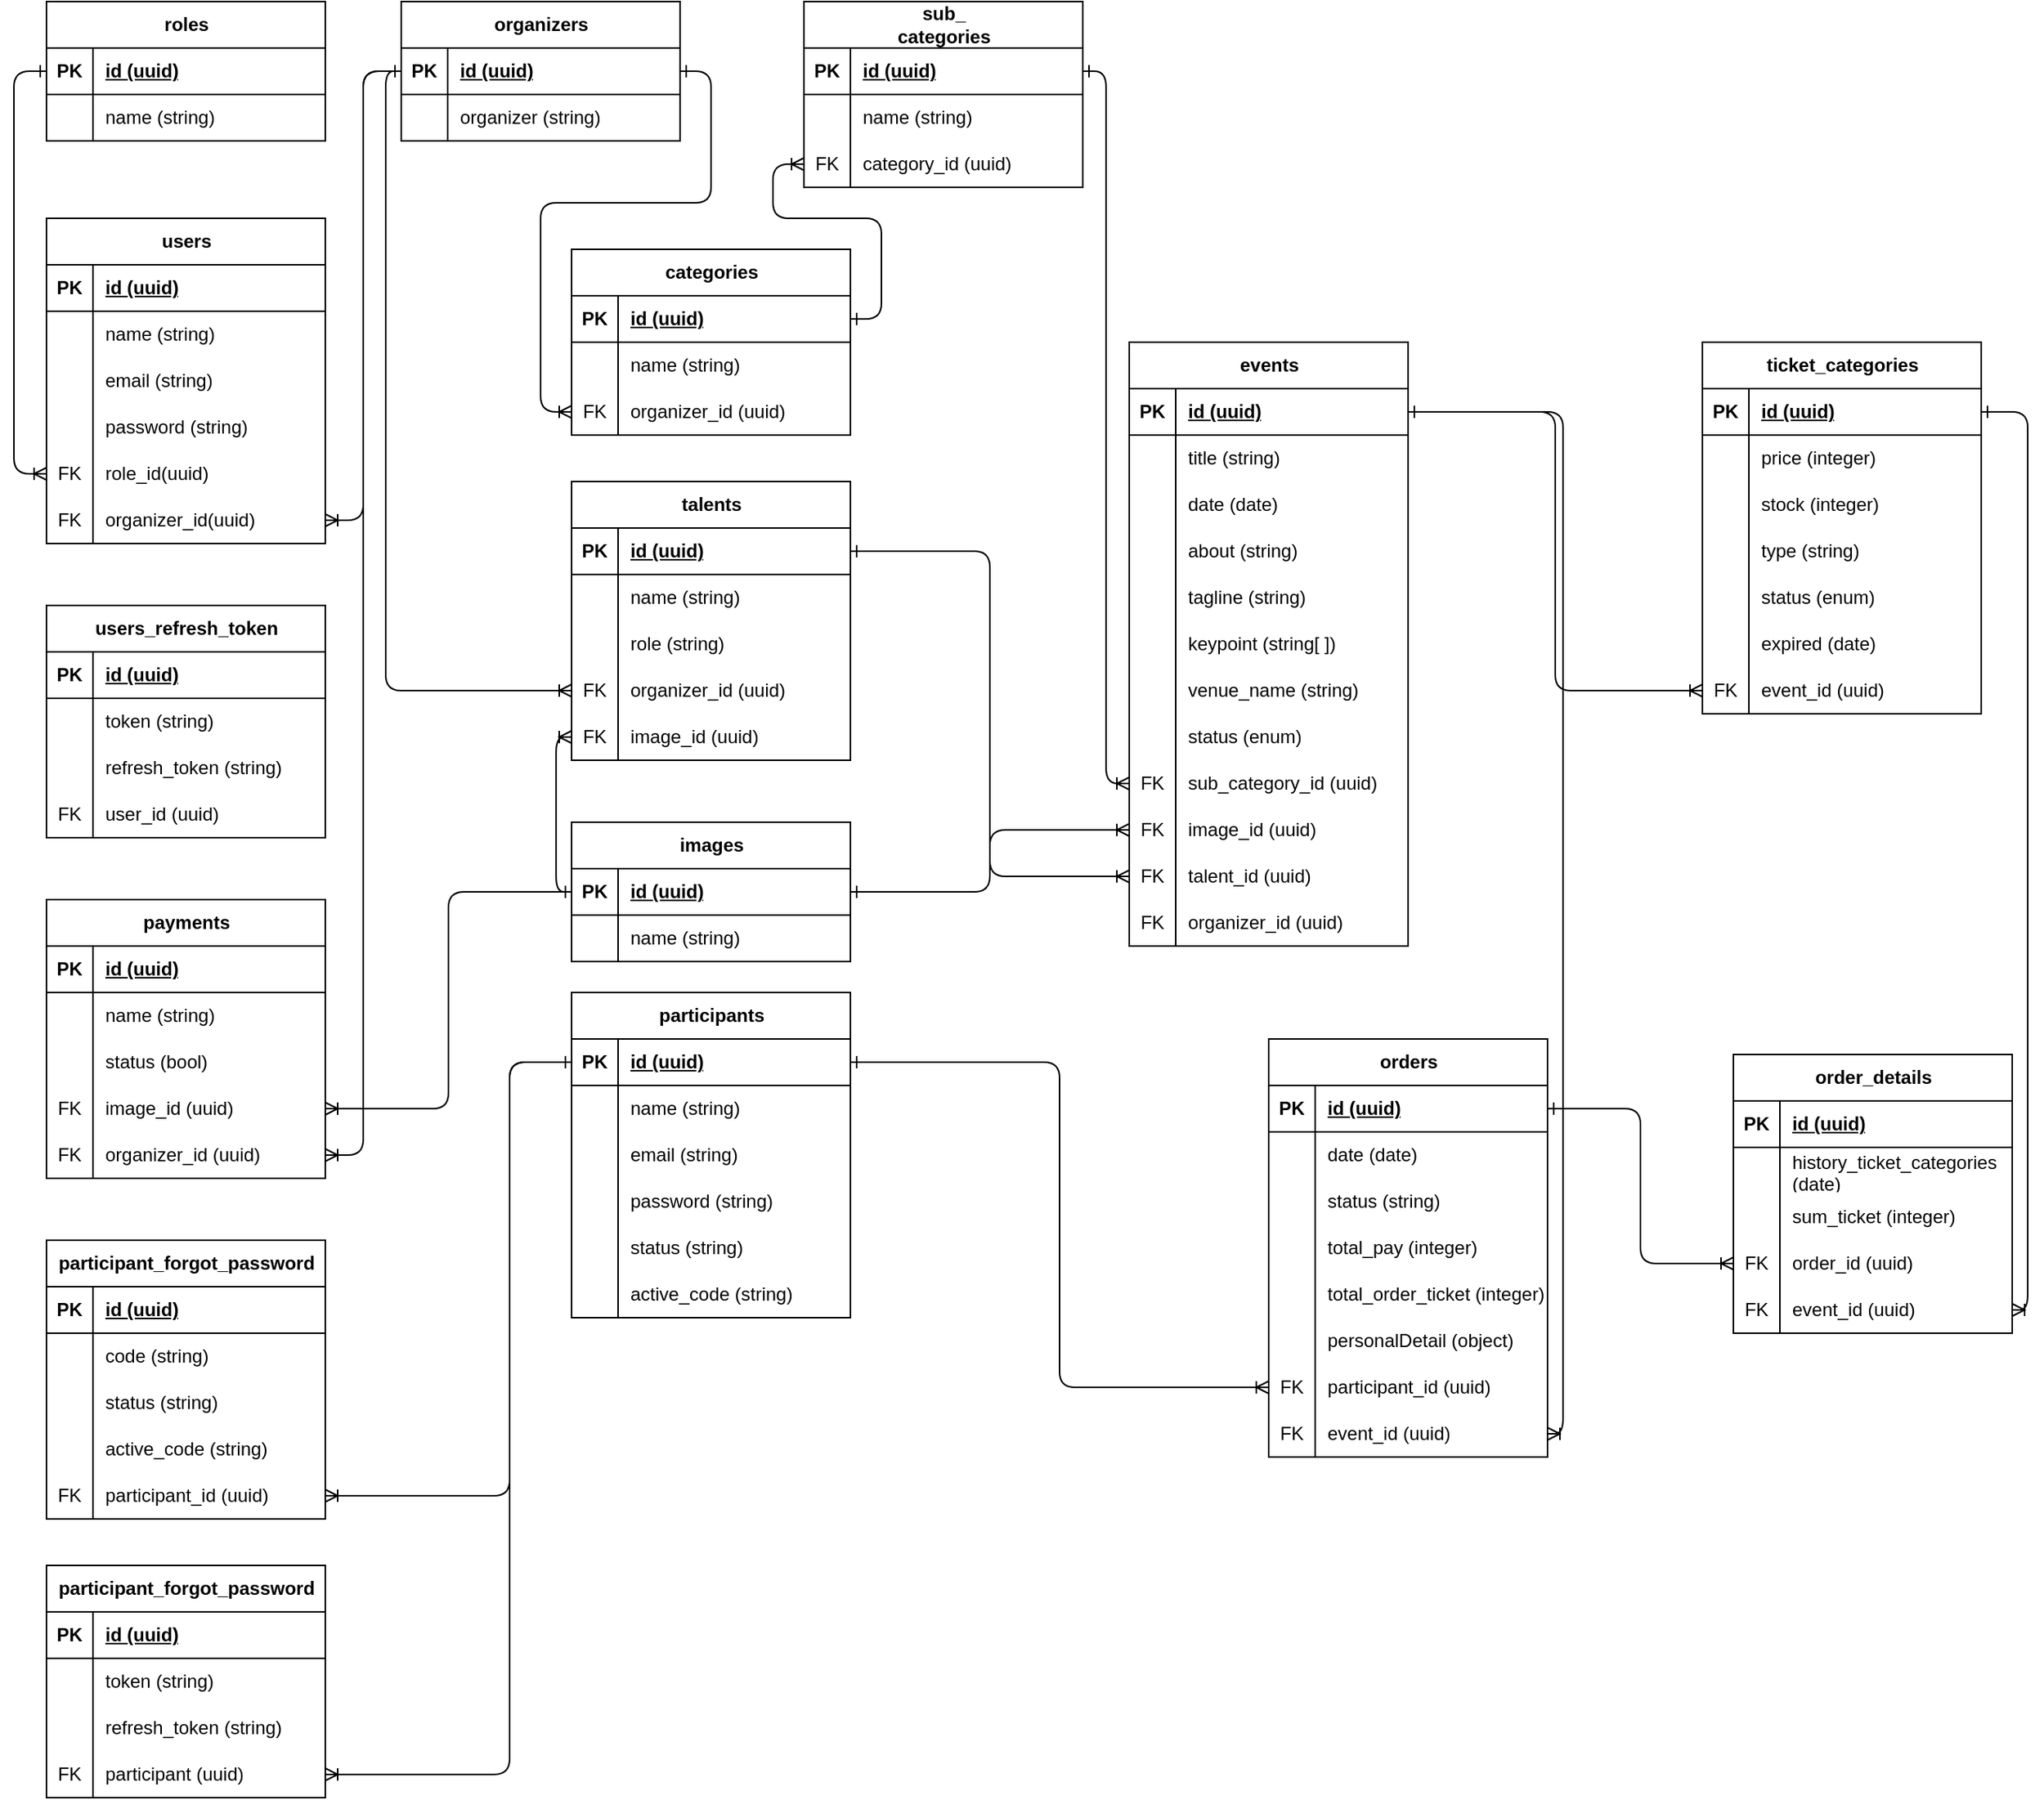 <mxfile version="24.7.6" pages="2">
  <diagram name="ERD" id="QPgrNrBThnz0JeAaN3Cz">
    <mxGraphModel dx="880" dy="470" grid="1" gridSize="10" guides="1" tooltips="1" connect="1" arrows="1" fold="1" page="1" pageScale="1" pageWidth="850" pageHeight="1100" math="0" shadow="0">
      <root>
        <mxCell id="0" />
        <mxCell id="1" parent="0" />
        <mxCell id="Qxj_GYt8JIE00hBeMzFi-6" value="roles" style="shape=table;startSize=30;container=1;collapsible=1;childLayout=tableLayout;fixedRows=1;rowLines=0;fontStyle=1;align=center;resizeLast=1;html=1;" parent="1" vertex="1">
          <mxGeometry x="61" y="60" width="180" height="90" as="geometry" />
        </mxCell>
        <mxCell id="Qxj_GYt8JIE00hBeMzFi-7" value="" style="shape=tableRow;horizontal=0;startSize=0;swimlaneHead=0;swimlaneBody=0;fillColor=none;collapsible=0;dropTarget=0;points=[[0,0.5],[1,0.5]];portConstraint=eastwest;top=0;left=0;right=0;bottom=1;" parent="Qxj_GYt8JIE00hBeMzFi-6" vertex="1">
          <mxGeometry y="30" width="180" height="30" as="geometry" />
        </mxCell>
        <mxCell id="Qxj_GYt8JIE00hBeMzFi-8" value="PK" style="shape=partialRectangle;connectable=0;fillColor=none;top=0;left=0;bottom=0;right=0;fontStyle=1;overflow=hidden;whiteSpace=wrap;html=1;" parent="Qxj_GYt8JIE00hBeMzFi-7" vertex="1">
          <mxGeometry width="30" height="30" as="geometry">
            <mxRectangle width="30" height="30" as="alternateBounds" />
          </mxGeometry>
        </mxCell>
        <mxCell id="Qxj_GYt8JIE00hBeMzFi-9" value="id (uuid)" style="shape=partialRectangle;connectable=0;fillColor=none;top=0;left=0;bottom=0;right=0;align=left;spacingLeft=6;fontStyle=5;overflow=hidden;whiteSpace=wrap;html=1;" parent="Qxj_GYt8JIE00hBeMzFi-7" vertex="1">
          <mxGeometry x="30" width="150" height="30" as="geometry">
            <mxRectangle width="150" height="30" as="alternateBounds" />
          </mxGeometry>
        </mxCell>
        <mxCell id="Qxj_GYt8JIE00hBeMzFi-10" value="" style="shape=tableRow;horizontal=0;startSize=0;swimlaneHead=0;swimlaneBody=0;fillColor=none;collapsible=0;dropTarget=0;points=[[0,0.5],[1,0.5]];portConstraint=eastwest;top=0;left=0;right=0;bottom=0;" parent="Qxj_GYt8JIE00hBeMzFi-6" vertex="1">
          <mxGeometry y="60" width="180" height="30" as="geometry" />
        </mxCell>
        <mxCell id="Qxj_GYt8JIE00hBeMzFi-11" value="" style="shape=partialRectangle;connectable=0;fillColor=none;top=0;left=0;bottom=0;right=0;editable=1;overflow=hidden;whiteSpace=wrap;html=1;" parent="Qxj_GYt8JIE00hBeMzFi-10" vertex="1">
          <mxGeometry width="30" height="30" as="geometry">
            <mxRectangle width="30" height="30" as="alternateBounds" />
          </mxGeometry>
        </mxCell>
        <mxCell id="Qxj_GYt8JIE00hBeMzFi-12" value="name (string)" style="shape=partialRectangle;connectable=0;fillColor=none;top=0;left=0;bottom=0;right=0;align=left;spacingLeft=6;overflow=hidden;whiteSpace=wrap;html=1;" parent="Qxj_GYt8JIE00hBeMzFi-10" vertex="1">
          <mxGeometry x="30" width="150" height="30" as="geometry">
            <mxRectangle width="150" height="30" as="alternateBounds" />
          </mxGeometry>
        </mxCell>
        <mxCell id="Qxj_GYt8JIE00hBeMzFi-22" value="users" style="shape=table;startSize=30;container=1;collapsible=1;childLayout=tableLayout;fixedRows=1;rowLines=0;fontStyle=1;align=center;resizeLast=1;html=1;" parent="1" vertex="1">
          <mxGeometry x="61" y="200" width="180" height="210" as="geometry" />
        </mxCell>
        <mxCell id="Qxj_GYt8JIE00hBeMzFi-23" value="" style="shape=tableRow;horizontal=0;startSize=0;swimlaneHead=0;swimlaneBody=0;fillColor=none;collapsible=0;dropTarget=0;points=[[0,0.5],[1,0.5]];portConstraint=eastwest;top=0;left=0;right=0;bottom=1;" parent="Qxj_GYt8JIE00hBeMzFi-22" vertex="1">
          <mxGeometry y="30" width="180" height="30" as="geometry" />
        </mxCell>
        <mxCell id="Qxj_GYt8JIE00hBeMzFi-24" value="PK" style="shape=partialRectangle;connectable=0;fillColor=none;top=0;left=0;bottom=0;right=0;fontStyle=1;overflow=hidden;whiteSpace=wrap;html=1;" parent="Qxj_GYt8JIE00hBeMzFi-23" vertex="1">
          <mxGeometry width="30" height="30" as="geometry">
            <mxRectangle width="30" height="30" as="alternateBounds" />
          </mxGeometry>
        </mxCell>
        <mxCell id="Qxj_GYt8JIE00hBeMzFi-25" value="id (uuid)" style="shape=partialRectangle;connectable=0;fillColor=none;top=0;left=0;bottom=0;right=0;align=left;spacingLeft=6;fontStyle=5;overflow=hidden;whiteSpace=wrap;html=1;" parent="Qxj_GYt8JIE00hBeMzFi-23" vertex="1">
          <mxGeometry x="30" width="150" height="30" as="geometry">
            <mxRectangle width="150" height="30" as="alternateBounds" />
          </mxGeometry>
        </mxCell>
        <mxCell id="Qxj_GYt8JIE00hBeMzFi-37" value="" style="shape=tableRow;horizontal=0;startSize=0;swimlaneHead=0;swimlaneBody=0;fillColor=none;collapsible=0;dropTarget=0;points=[[0,0.5],[1,0.5]];portConstraint=eastwest;top=0;left=0;right=0;bottom=0;" parent="Qxj_GYt8JIE00hBeMzFi-22" vertex="1">
          <mxGeometry y="60" width="180" height="30" as="geometry" />
        </mxCell>
        <mxCell id="Qxj_GYt8JIE00hBeMzFi-38" value="" style="shape=partialRectangle;connectable=0;fillColor=none;top=0;left=0;bottom=0;right=0;editable=1;overflow=hidden;whiteSpace=wrap;html=1;" parent="Qxj_GYt8JIE00hBeMzFi-37" vertex="1">
          <mxGeometry width="30" height="30" as="geometry">
            <mxRectangle width="30" height="30" as="alternateBounds" />
          </mxGeometry>
        </mxCell>
        <mxCell id="Qxj_GYt8JIE00hBeMzFi-39" value="name (string)" style="shape=partialRectangle;connectable=0;fillColor=none;top=0;left=0;bottom=0;right=0;align=left;spacingLeft=6;overflow=hidden;whiteSpace=wrap;html=1;" parent="Qxj_GYt8JIE00hBeMzFi-37" vertex="1">
          <mxGeometry x="30" width="150" height="30" as="geometry">
            <mxRectangle width="150" height="30" as="alternateBounds" />
          </mxGeometry>
        </mxCell>
        <mxCell id="Qxj_GYt8JIE00hBeMzFi-26" value="" style="shape=tableRow;horizontal=0;startSize=0;swimlaneHead=0;swimlaneBody=0;fillColor=none;collapsible=0;dropTarget=0;points=[[0,0.5],[1,0.5]];portConstraint=eastwest;top=0;left=0;right=0;bottom=0;" parent="Qxj_GYt8JIE00hBeMzFi-22" vertex="1">
          <mxGeometry y="90" width="180" height="30" as="geometry" />
        </mxCell>
        <mxCell id="Qxj_GYt8JIE00hBeMzFi-27" value="" style="shape=partialRectangle;connectable=0;fillColor=none;top=0;left=0;bottom=0;right=0;editable=1;overflow=hidden;whiteSpace=wrap;html=1;" parent="Qxj_GYt8JIE00hBeMzFi-26" vertex="1">
          <mxGeometry width="30" height="30" as="geometry">
            <mxRectangle width="30" height="30" as="alternateBounds" />
          </mxGeometry>
        </mxCell>
        <mxCell id="Qxj_GYt8JIE00hBeMzFi-28" value="email (string)" style="shape=partialRectangle;connectable=0;fillColor=none;top=0;left=0;bottom=0;right=0;align=left;spacingLeft=6;overflow=hidden;whiteSpace=wrap;html=1;" parent="Qxj_GYt8JIE00hBeMzFi-26" vertex="1">
          <mxGeometry x="30" width="150" height="30" as="geometry">
            <mxRectangle width="150" height="30" as="alternateBounds" />
          </mxGeometry>
        </mxCell>
        <mxCell id="Qxj_GYt8JIE00hBeMzFi-40" value="" style="shape=tableRow;horizontal=0;startSize=0;swimlaneHead=0;swimlaneBody=0;fillColor=none;collapsible=0;dropTarget=0;points=[[0,0.5],[1,0.5]];portConstraint=eastwest;top=0;left=0;right=0;bottom=0;" parent="Qxj_GYt8JIE00hBeMzFi-22" vertex="1">
          <mxGeometry y="120" width="180" height="30" as="geometry" />
        </mxCell>
        <mxCell id="Qxj_GYt8JIE00hBeMzFi-41" value="" style="shape=partialRectangle;connectable=0;fillColor=none;top=0;left=0;bottom=0;right=0;editable=1;overflow=hidden;whiteSpace=wrap;html=1;" parent="Qxj_GYt8JIE00hBeMzFi-40" vertex="1">
          <mxGeometry width="30" height="30" as="geometry">
            <mxRectangle width="30" height="30" as="alternateBounds" />
          </mxGeometry>
        </mxCell>
        <mxCell id="Qxj_GYt8JIE00hBeMzFi-42" value="password (string)" style="shape=partialRectangle;connectable=0;fillColor=none;top=0;left=0;bottom=0;right=0;align=left;spacingLeft=6;overflow=hidden;whiteSpace=wrap;html=1;" parent="Qxj_GYt8JIE00hBeMzFi-40" vertex="1">
          <mxGeometry x="30" width="150" height="30" as="geometry">
            <mxRectangle width="150" height="30" as="alternateBounds" />
          </mxGeometry>
        </mxCell>
        <mxCell id="Qxj_GYt8JIE00hBeMzFi-43" value="" style="shape=tableRow;horizontal=0;startSize=0;swimlaneHead=0;swimlaneBody=0;fillColor=none;collapsible=0;dropTarget=0;points=[[0,0.5],[1,0.5]];portConstraint=eastwest;top=0;left=0;right=0;bottom=0;" parent="Qxj_GYt8JIE00hBeMzFi-22" vertex="1">
          <mxGeometry y="150" width="180" height="30" as="geometry" />
        </mxCell>
        <mxCell id="Qxj_GYt8JIE00hBeMzFi-44" value="FK" style="shape=partialRectangle;connectable=0;fillColor=none;top=0;left=0;bottom=0;right=0;editable=1;overflow=hidden;whiteSpace=wrap;html=1;" parent="Qxj_GYt8JIE00hBeMzFi-43" vertex="1">
          <mxGeometry width="30" height="30" as="geometry">
            <mxRectangle width="30" height="30" as="alternateBounds" />
          </mxGeometry>
        </mxCell>
        <mxCell id="Qxj_GYt8JIE00hBeMzFi-45" value="role_id(uuid)" style="shape=partialRectangle;connectable=0;fillColor=none;top=0;left=0;bottom=0;right=0;align=left;spacingLeft=6;overflow=hidden;whiteSpace=wrap;html=1;" parent="Qxj_GYt8JIE00hBeMzFi-43" vertex="1">
          <mxGeometry x="30" width="150" height="30" as="geometry">
            <mxRectangle width="150" height="30" as="alternateBounds" />
          </mxGeometry>
        </mxCell>
        <mxCell id="Qxj_GYt8JIE00hBeMzFi-46" value="" style="shape=tableRow;horizontal=0;startSize=0;swimlaneHead=0;swimlaneBody=0;fillColor=none;collapsible=0;dropTarget=0;points=[[0,0.5],[1,0.5]];portConstraint=eastwest;top=0;left=0;right=0;bottom=0;" parent="Qxj_GYt8JIE00hBeMzFi-22" vertex="1">
          <mxGeometry y="180" width="180" height="30" as="geometry" />
        </mxCell>
        <mxCell id="Qxj_GYt8JIE00hBeMzFi-47" value="FK" style="shape=partialRectangle;connectable=0;fillColor=none;top=0;left=0;bottom=0;right=0;editable=1;overflow=hidden;whiteSpace=wrap;html=1;" parent="Qxj_GYt8JIE00hBeMzFi-46" vertex="1">
          <mxGeometry width="30" height="30" as="geometry">
            <mxRectangle width="30" height="30" as="alternateBounds" />
          </mxGeometry>
        </mxCell>
        <mxCell id="Qxj_GYt8JIE00hBeMzFi-48" value="organizer_id(uuid)" style="shape=partialRectangle;connectable=0;fillColor=none;top=0;left=0;bottom=0;right=0;align=left;spacingLeft=6;overflow=hidden;whiteSpace=wrap;html=1;" parent="Qxj_GYt8JIE00hBeMzFi-46" vertex="1">
          <mxGeometry x="30" width="150" height="30" as="geometry">
            <mxRectangle width="150" height="30" as="alternateBounds" />
          </mxGeometry>
        </mxCell>
        <mxCell id="Qxj_GYt8JIE00hBeMzFi-49" value="&lt;div&gt;organizers&lt;/div&gt;" style="shape=table;startSize=30;container=1;collapsible=1;childLayout=tableLayout;fixedRows=1;rowLines=0;fontStyle=1;align=center;resizeLast=1;html=1;" parent="1" vertex="1">
          <mxGeometry x="290" y="60" width="180" height="90" as="geometry" />
        </mxCell>
        <mxCell id="Qxj_GYt8JIE00hBeMzFi-50" value="" style="shape=tableRow;horizontal=0;startSize=0;swimlaneHead=0;swimlaneBody=0;fillColor=none;collapsible=0;dropTarget=0;points=[[0,0.5],[1,0.5]];portConstraint=eastwest;top=0;left=0;right=0;bottom=1;" parent="Qxj_GYt8JIE00hBeMzFi-49" vertex="1">
          <mxGeometry y="30" width="180" height="30" as="geometry" />
        </mxCell>
        <mxCell id="Qxj_GYt8JIE00hBeMzFi-51" value="PK" style="shape=partialRectangle;connectable=0;fillColor=none;top=0;left=0;bottom=0;right=0;fontStyle=1;overflow=hidden;whiteSpace=wrap;html=1;" parent="Qxj_GYt8JIE00hBeMzFi-50" vertex="1">
          <mxGeometry width="30" height="30" as="geometry">
            <mxRectangle width="30" height="30" as="alternateBounds" />
          </mxGeometry>
        </mxCell>
        <mxCell id="Qxj_GYt8JIE00hBeMzFi-52" value="id (uuid)" style="shape=partialRectangle;connectable=0;fillColor=none;top=0;left=0;bottom=0;right=0;align=left;spacingLeft=6;fontStyle=5;overflow=hidden;whiteSpace=wrap;html=1;" parent="Qxj_GYt8JIE00hBeMzFi-50" vertex="1">
          <mxGeometry x="30" width="150" height="30" as="geometry">
            <mxRectangle width="150" height="30" as="alternateBounds" />
          </mxGeometry>
        </mxCell>
        <mxCell id="Qxj_GYt8JIE00hBeMzFi-53" value="" style="shape=tableRow;horizontal=0;startSize=0;swimlaneHead=0;swimlaneBody=0;fillColor=none;collapsible=0;dropTarget=0;points=[[0,0.5],[1,0.5]];portConstraint=eastwest;top=0;left=0;right=0;bottom=0;" parent="Qxj_GYt8JIE00hBeMzFi-49" vertex="1">
          <mxGeometry y="60" width="180" height="30" as="geometry" />
        </mxCell>
        <mxCell id="Qxj_GYt8JIE00hBeMzFi-54" value="" style="shape=partialRectangle;connectable=0;fillColor=none;top=0;left=0;bottom=0;right=0;editable=1;overflow=hidden;whiteSpace=wrap;html=1;" parent="Qxj_GYt8JIE00hBeMzFi-53" vertex="1">
          <mxGeometry width="30" height="30" as="geometry">
            <mxRectangle width="30" height="30" as="alternateBounds" />
          </mxGeometry>
        </mxCell>
        <mxCell id="Qxj_GYt8JIE00hBeMzFi-55" value="organizer (string)" style="shape=partialRectangle;connectable=0;fillColor=none;top=0;left=0;bottom=0;right=0;align=left;spacingLeft=6;overflow=hidden;whiteSpace=wrap;html=1;" parent="Qxj_GYt8JIE00hBeMzFi-53" vertex="1">
          <mxGeometry x="30" width="150" height="30" as="geometry">
            <mxRectangle width="150" height="30" as="alternateBounds" />
          </mxGeometry>
        </mxCell>
        <mxCell id="Qxj_GYt8JIE00hBeMzFi-56" value="" style="fontSize=12;html=1;endArrow=ERoneToMany;rounded=1;exitX=0;exitY=0.5;exitDx=0;exitDy=0;entryX=1;entryY=0.5;entryDx=0;entryDy=0;startArrow=ERone;startFill=0;strokeColor=default;edgeStyle=orthogonalEdgeStyle;" parent="1" source="Qxj_GYt8JIE00hBeMzFi-50" target="Qxj_GYt8JIE00hBeMzFi-46" edge="1">
          <mxGeometry width="100" height="100" relative="1" as="geometry">
            <mxPoint x="330" y="310" as="sourcePoint" />
            <mxPoint x="430" y="210" as="targetPoint" />
          </mxGeometry>
        </mxCell>
        <mxCell id="Qxj_GYt8JIE00hBeMzFi-57" value="users_refresh_token" style="shape=table;startSize=30;container=1;collapsible=1;childLayout=tableLayout;fixedRows=1;rowLines=0;fontStyle=1;align=center;resizeLast=1;html=1;" parent="1" vertex="1">
          <mxGeometry x="61" y="450" width="180" height="150" as="geometry" />
        </mxCell>
        <mxCell id="Qxj_GYt8JIE00hBeMzFi-58" value="" style="shape=tableRow;horizontal=0;startSize=0;swimlaneHead=0;swimlaneBody=0;fillColor=none;collapsible=0;dropTarget=0;points=[[0,0.5],[1,0.5]];portConstraint=eastwest;top=0;left=0;right=0;bottom=1;" parent="Qxj_GYt8JIE00hBeMzFi-57" vertex="1">
          <mxGeometry y="30" width="180" height="30" as="geometry" />
        </mxCell>
        <mxCell id="Qxj_GYt8JIE00hBeMzFi-59" value="PK" style="shape=partialRectangle;connectable=0;fillColor=none;top=0;left=0;bottom=0;right=0;fontStyle=1;overflow=hidden;whiteSpace=wrap;html=1;" parent="Qxj_GYt8JIE00hBeMzFi-58" vertex="1">
          <mxGeometry width="30" height="30" as="geometry">
            <mxRectangle width="30" height="30" as="alternateBounds" />
          </mxGeometry>
        </mxCell>
        <mxCell id="Qxj_GYt8JIE00hBeMzFi-60" value="id (uuid)" style="shape=partialRectangle;connectable=0;fillColor=none;top=0;left=0;bottom=0;right=0;align=left;spacingLeft=6;fontStyle=5;overflow=hidden;whiteSpace=wrap;html=1;" parent="Qxj_GYt8JIE00hBeMzFi-58" vertex="1">
          <mxGeometry x="30" width="150" height="30" as="geometry">
            <mxRectangle width="150" height="30" as="alternateBounds" />
          </mxGeometry>
        </mxCell>
        <mxCell id="Qxj_GYt8JIE00hBeMzFi-61" value="" style="shape=tableRow;horizontal=0;startSize=0;swimlaneHead=0;swimlaneBody=0;fillColor=none;collapsible=0;dropTarget=0;points=[[0,0.5],[1,0.5]];portConstraint=eastwest;top=0;left=0;right=0;bottom=0;" parent="Qxj_GYt8JIE00hBeMzFi-57" vertex="1">
          <mxGeometry y="60" width="180" height="30" as="geometry" />
        </mxCell>
        <mxCell id="Qxj_GYt8JIE00hBeMzFi-62" value="" style="shape=partialRectangle;connectable=0;fillColor=none;top=0;left=0;bottom=0;right=0;editable=1;overflow=hidden;whiteSpace=wrap;html=1;" parent="Qxj_GYt8JIE00hBeMzFi-61" vertex="1">
          <mxGeometry width="30" height="30" as="geometry">
            <mxRectangle width="30" height="30" as="alternateBounds" />
          </mxGeometry>
        </mxCell>
        <mxCell id="Qxj_GYt8JIE00hBeMzFi-63" value="token (string)" style="shape=partialRectangle;connectable=0;fillColor=none;top=0;left=0;bottom=0;right=0;align=left;spacingLeft=6;overflow=hidden;whiteSpace=wrap;html=1;" parent="Qxj_GYt8JIE00hBeMzFi-61" vertex="1">
          <mxGeometry x="30" width="150" height="30" as="geometry">
            <mxRectangle width="150" height="30" as="alternateBounds" />
          </mxGeometry>
        </mxCell>
        <mxCell id="Qxj_GYt8JIE00hBeMzFi-64" value="" style="shape=tableRow;horizontal=0;startSize=0;swimlaneHead=0;swimlaneBody=0;fillColor=none;collapsible=0;dropTarget=0;points=[[0,0.5],[1,0.5]];portConstraint=eastwest;top=0;left=0;right=0;bottom=0;" parent="Qxj_GYt8JIE00hBeMzFi-57" vertex="1">
          <mxGeometry y="90" width="180" height="30" as="geometry" />
        </mxCell>
        <mxCell id="Qxj_GYt8JIE00hBeMzFi-65" value="" style="shape=partialRectangle;connectable=0;fillColor=none;top=0;left=0;bottom=0;right=0;editable=1;overflow=hidden;whiteSpace=wrap;html=1;" parent="Qxj_GYt8JIE00hBeMzFi-64" vertex="1">
          <mxGeometry width="30" height="30" as="geometry">
            <mxRectangle width="30" height="30" as="alternateBounds" />
          </mxGeometry>
        </mxCell>
        <mxCell id="Qxj_GYt8JIE00hBeMzFi-66" value="refresh_token (string)" style="shape=partialRectangle;connectable=0;fillColor=none;top=0;left=0;bottom=0;right=0;align=left;spacingLeft=6;overflow=hidden;whiteSpace=wrap;html=1;" parent="Qxj_GYt8JIE00hBeMzFi-64" vertex="1">
          <mxGeometry x="30" width="150" height="30" as="geometry">
            <mxRectangle width="150" height="30" as="alternateBounds" />
          </mxGeometry>
        </mxCell>
        <mxCell id="Qxj_GYt8JIE00hBeMzFi-67" value="" style="shape=tableRow;horizontal=0;startSize=0;swimlaneHead=0;swimlaneBody=0;fillColor=none;collapsible=0;dropTarget=0;points=[[0,0.5],[1,0.5]];portConstraint=eastwest;top=0;left=0;right=0;bottom=0;" parent="Qxj_GYt8JIE00hBeMzFi-57" vertex="1">
          <mxGeometry y="120" width="180" height="30" as="geometry" />
        </mxCell>
        <mxCell id="Qxj_GYt8JIE00hBeMzFi-68" value="FK" style="shape=partialRectangle;connectable=0;fillColor=none;top=0;left=0;bottom=0;right=0;editable=1;overflow=hidden;whiteSpace=wrap;html=1;" parent="Qxj_GYt8JIE00hBeMzFi-67" vertex="1">
          <mxGeometry width="30" height="30" as="geometry">
            <mxRectangle width="30" height="30" as="alternateBounds" />
          </mxGeometry>
        </mxCell>
        <mxCell id="Qxj_GYt8JIE00hBeMzFi-69" value="user_id (uuid)" style="shape=partialRectangle;connectable=0;fillColor=none;top=0;left=0;bottom=0;right=0;align=left;spacingLeft=6;overflow=hidden;whiteSpace=wrap;html=1;" parent="Qxj_GYt8JIE00hBeMzFi-67" vertex="1">
          <mxGeometry x="30" width="150" height="30" as="geometry">
            <mxRectangle width="150" height="30" as="alternateBounds" />
          </mxGeometry>
        </mxCell>
        <mxCell id="Qxj_GYt8JIE00hBeMzFi-72" value="" style="fontSize=12;html=1;endArrow=ERoneToMany;rounded=1;exitX=0;exitY=0.5;exitDx=0;exitDy=0;entryX=0;entryY=0.5;entryDx=0;entryDy=0;startArrow=ERone;startFill=0;strokeColor=default;edgeStyle=orthogonalEdgeStyle;" parent="1" source="Qxj_GYt8JIE00hBeMzFi-7" target="Qxj_GYt8JIE00hBeMzFi-43" edge="1">
          <mxGeometry width="100" height="100" relative="1" as="geometry">
            <mxPoint x="300" y="145" as="sourcePoint" />
            <mxPoint x="251" y="405" as="targetPoint" />
            <Array as="points">
              <mxPoint x="40" y="105" />
              <mxPoint x="40" y="365" />
            </Array>
          </mxGeometry>
        </mxCell>
        <mxCell id="Qxj_GYt8JIE00hBeMzFi-75" value="&lt;div&gt;categories&lt;/div&gt;" style="shape=table;startSize=30;container=1;collapsible=1;childLayout=tableLayout;fixedRows=1;rowLines=0;fontStyle=1;align=center;resizeLast=1;html=1;" parent="1" vertex="1">
          <mxGeometry x="400" y="220" width="180" height="120" as="geometry" />
        </mxCell>
        <mxCell id="Qxj_GYt8JIE00hBeMzFi-76" value="" style="shape=tableRow;horizontal=0;startSize=0;swimlaneHead=0;swimlaneBody=0;fillColor=none;collapsible=0;dropTarget=0;points=[[0,0.5],[1,0.5]];portConstraint=eastwest;top=0;left=0;right=0;bottom=1;" parent="Qxj_GYt8JIE00hBeMzFi-75" vertex="1">
          <mxGeometry y="30" width="180" height="30" as="geometry" />
        </mxCell>
        <mxCell id="Qxj_GYt8JIE00hBeMzFi-77" value="PK" style="shape=partialRectangle;connectable=0;fillColor=none;top=0;left=0;bottom=0;right=0;fontStyle=1;overflow=hidden;whiteSpace=wrap;html=1;" parent="Qxj_GYt8JIE00hBeMzFi-76" vertex="1">
          <mxGeometry width="30" height="30" as="geometry">
            <mxRectangle width="30" height="30" as="alternateBounds" />
          </mxGeometry>
        </mxCell>
        <mxCell id="Qxj_GYt8JIE00hBeMzFi-78" value="id (uuid)" style="shape=partialRectangle;connectable=0;fillColor=none;top=0;left=0;bottom=0;right=0;align=left;spacingLeft=6;fontStyle=5;overflow=hidden;whiteSpace=wrap;html=1;" parent="Qxj_GYt8JIE00hBeMzFi-76" vertex="1">
          <mxGeometry x="30" width="150" height="30" as="geometry">
            <mxRectangle width="150" height="30" as="alternateBounds" />
          </mxGeometry>
        </mxCell>
        <mxCell id="Qxj_GYt8JIE00hBeMzFi-79" value="" style="shape=tableRow;horizontal=0;startSize=0;swimlaneHead=0;swimlaneBody=0;fillColor=none;collapsible=0;dropTarget=0;points=[[0,0.5],[1,0.5]];portConstraint=eastwest;top=0;left=0;right=0;bottom=0;" parent="Qxj_GYt8JIE00hBeMzFi-75" vertex="1">
          <mxGeometry y="60" width="180" height="30" as="geometry" />
        </mxCell>
        <mxCell id="Qxj_GYt8JIE00hBeMzFi-80" value="" style="shape=partialRectangle;connectable=0;fillColor=none;top=0;left=0;bottom=0;right=0;editable=1;overflow=hidden;whiteSpace=wrap;html=1;" parent="Qxj_GYt8JIE00hBeMzFi-79" vertex="1">
          <mxGeometry width="30" height="30" as="geometry">
            <mxRectangle width="30" height="30" as="alternateBounds" />
          </mxGeometry>
        </mxCell>
        <mxCell id="Qxj_GYt8JIE00hBeMzFi-81" value="name (string)" style="shape=partialRectangle;connectable=0;fillColor=none;top=0;left=0;bottom=0;right=0;align=left;spacingLeft=6;overflow=hidden;whiteSpace=wrap;html=1;" parent="Qxj_GYt8JIE00hBeMzFi-79" vertex="1">
          <mxGeometry x="30" width="150" height="30" as="geometry">
            <mxRectangle width="150" height="30" as="alternateBounds" />
          </mxGeometry>
        </mxCell>
        <mxCell id="Qxj_GYt8JIE00hBeMzFi-82" value="" style="shape=tableRow;horizontal=0;startSize=0;swimlaneHead=0;swimlaneBody=0;fillColor=none;collapsible=0;dropTarget=0;points=[[0,0.5],[1,0.5]];portConstraint=eastwest;top=0;left=0;right=0;bottom=0;" parent="Qxj_GYt8JIE00hBeMzFi-75" vertex="1">
          <mxGeometry y="90" width="180" height="30" as="geometry" />
        </mxCell>
        <mxCell id="Qxj_GYt8JIE00hBeMzFi-83" value="FK" style="shape=partialRectangle;connectable=0;fillColor=none;top=0;left=0;bottom=0;right=0;editable=1;overflow=hidden;whiteSpace=wrap;html=1;" parent="Qxj_GYt8JIE00hBeMzFi-82" vertex="1">
          <mxGeometry width="30" height="30" as="geometry">
            <mxRectangle width="30" height="30" as="alternateBounds" />
          </mxGeometry>
        </mxCell>
        <mxCell id="Qxj_GYt8JIE00hBeMzFi-84" value="organizer_id (uuid)" style="shape=partialRectangle;connectable=0;fillColor=none;top=0;left=0;bottom=0;right=0;align=left;spacingLeft=6;overflow=hidden;whiteSpace=wrap;html=1;" parent="Qxj_GYt8JIE00hBeMzFi-82" vertex="1">
          <mxGeometry x="30" width="150" height="30" as="geometry">
            <mxRectangle width="150" height="30" as="alternateBounds" />
          </mxGeometry>
        </mxCell>
        <mxCell id="Qxj_GYt8JIE00hBeMzFi-85" value="" style="fontSize=12;html=1;endArrow=ERoneToMany;rounded=1;exitX=1;exitY=0.5;exitDx=0;exitDy=0;entryX=0;entryY=0.5;entryDx=0;entryDy=0;startArrow=ERone;startFill=0;strokeColor=default;edgeStyle=orthogonalEdgeStyle;" parent="1" source="Qxj_GYt8JIE00hBeMzFi-50" target="Qxj_GYt8JIE00hBeMzFi-82" edge="1">
          <mxGeometry width="100" height="100" relative="1" as="geometry">
            <mxPoint x="300" y="145" as="sourcePoint" />
            <mxPoint x="251" y="405" as="targetPoint" />
            <Array as="points">
              <mxPoint x="490" y="105" />
              <mxPoint x="490" y="190" />
              <mxPoint x="380" y="190" />
              <mxPoint x="380" y="325" />
            </Array>
          </mxGeometry>
        </mxCell>
        <mxCell id="Qxj_GYt8JIE00hBeMzFi-86" value="sub_&lt;div&gt;categories&lt;/div&gt;" style="shape=table;startSize=30;container=1;collapsible=1;childLayout=tableLayout;fixedRows=1;rowLines=0;fontStyle=1;align=center;resizeLast=1;html=1;" parent="1" vertex="1">
          <mxGeometry x="550" y="60" width="180" height="120" as="geometry" />
        </mxCell>
        <mxCell id="Qxj_GYt8JIE00hBeMzFi-87" value="" style="shape=tableRow;horizontal=0;startSize=0;swimlaneHead=0;swimlaneBody=0;fillColor=none;collapsible=0;dropTarget=0;points=[[0,0.5],[1,0.5]];portConstraint=eastwest;top=0;left=0;right=0;bottom=1;" parent="Qxj_GYt8JIE00hBeMzFi-86" vertex="1">
          <mxGeometry y="30" width="180" height="30" as="geometry" />
        </mxCell>
        <mxCell id="Qxj_GYt8JIE00hBeMzFi-88" value="PK" style="shape=partialRectangle;connectable=0;fillColor=none;top=0;left=0;bottom=0;right=0;fontStyle=1;overflow=hidden;whiteSpace=wrap;html=1;" parent="Qxj_GYt8JIE00hBeMzFi-87" vertex="1">
          <mxGeometry width="30" height="30" as="geometry">
            <mxRectangle width="30" height="30" as="alternateBounds" />
          </mxGeometry>
        </mxCell>
        <mxCell id="Qxj_GYt8JIE00hBeMzFi-89" value="id (uuid)" style="shape=partialRectangle;connectable=0;fillColor=none;top=0;left=0;bottom=0;right=0;align=left;spacingLeft=6;fontStyle=5;overflow=hidden;whiteSpace=wrap;html=1;" parent="Qxj_GYt8JIE00hBeMzFi-87" vertex="1">
          <mxGeometry x="30" width="150" height="30" as="geometry">
            <mxRectangle width="150" height="30" as="alternateBounds" />
          </mxGeometry>
        </mxCell>
        <mxCell id="Qxj_GYt8JIE00hBeMzFi-90" value="" style="shape=tableRow;horizontal=0;startSize=0;swimlaneHead=0;swimlaneBody=0;fillColor=none;collapsible=0;dropTarget=0;points=[[0,0.5],[1,0.5]];portConstraint=eastwest;top=0;left=0;right=0;bottom=0;" parent="Qxj_GYt8JIE00hBeMzFi-86" vertex="1">
          <mxGeometry y="60" width="180" height="30" as="geometry" />
        </mxCell>
        <mxCell id="Qxj_GYt8JIE00hBeMzFi-91" value="" style="shape=partialRectangle;connectable=0;fillColor=none;top=0;left=0;bottom=0;right=0;editable=1;overflow=hidden;whiteSpace=wrap;html=1;" parent="Qxj_GYt8JIE00hBeMzFi-90" vertex="1">
          <mxGeometry width="30" height="30" as="geometry">
            <mxRectangle width="30" height="30" as="alternateBounds" />
          </mxGeometry>
        </mxCell>
        <mxCell id="Qxj_GYt8JIE00hBeMzFi-92" value="name (string)" style="shape=partialRectangle;connectable=0;fillColor=none;top=0;left=0;bottom=0;right=0;align=left;spacingLeft=6;overflow=hidden;whiteSpace=wrap;html=1;" parent="Qxj_GYt8JIE00hBeMzFi-90" vertex="1">
          <mxGeometry x="30" width="150" height="30" as="geometry">
            <mxRectangle width="150" height="30" as="alternateBounds" />
          </mxGeometry>
        </mxCell>
        <mxCell id="Qxj_GYt8JIE00hBeMzFi-93" value="" style="shape=tableRow;horizontal=0;startSize=0;swimlaneHead=0;swimlaneBody=0;fillColor=none;collapsible=0;dropTarget=0;points=[[0,0.5],[1,0.5]];portConstraint=eastwest;top=0;left=0;right=0;bottom=0;" parent="Qxj_GYt8JIE00hBeMzFi-86" vertex="1">
          <mxGeometry y="90" width="180" height="30" as="geometry" />
        </mxCell>
        <mxCell id="Qxj_GYt8JIE00hBeMzFi-94" value="FK" style="shape=partialRectangle;connectable=0;fillColor=none;top=0;left=0;bottom=0;right=0;editable=1;overflow=hidden;whiteSpace=wrap;html=1;" parent="Qxj_GYt8JIE00hBeMzFi-93" vertex="1">
          <mxGeometry width="30" height="30" as="geometry">
            <mxRectangle width="30" height="30" as="alternateBounds" />
          </mxGeometry>
        </mxCell>
        <mxCell id="Qxj_GYt8JIE00hBeMzFi-95" value="category_id (uuid)" style="shape=partialRectangle;connectable=0;fillColor=none;top=0;left=0;bottom=0;right=0;align=left;spacingLeft=6;overflow=hidden;whiteSpace=wrap;html=1;" parent="Qxj_GYt8JIE00hBeMzFi-93" vertex="1">
          <mxGeometry x="30" width="150" height="30" as="geometry">
            <mxRectangle width="150" height="30" as="alternateBounds" />
          </mxGeometry>
        </mxCell>
        <mxCell id="Qxj_GYt8JIE00hBeMzFi-98" value="" style="edgeStyle=orthogonalEdgeStyle;fontSize=12;html=1;endArrow=ERoneToMany;rounded=1;exitX=1;exitY=0.5;exitDx=0;exitDy=0;entryX=0;entryY=0.5;entryDx=0;entryDy=0;startArrow=ERone;startFill=0;curved=0;" parent="1" source="Qxj_GYt8JIE00hBeMzFi-76" target="Qxj_GYt8JIE00hBeMzFi-93" edge="1">
          <mxGeometry width="100" height="100" relative="1" as="geometry">
            <mxPoint x="380" y="340" as="sourcePoint" />
            <mxPoint x="480" y="240" as="targetPoint" />
            <Array as="points">
              <mxPoint x="600" y="265" />
              <mxPoint x="600" y="200" />
              <mxPoint x="530" y="200" />
              <mxPoint x="530" y="165" />
            </Array>
          </mxGeometry>
        </mxCell>
        <mxCell id="Qxj_GYt8JIE00hBeMzFi-99" value="talents" style="shape=table;startSize=30;container=1;collapsible=1;childLayout=tableLayout;fixedRows=1;rowLines=0;fontStyle=1;align=center;resizeLast=1;html=1;" parent="1" vertex="1">
          <mxGeometry x="400" y="370" width="180" height="180" as="geometry" />
        </mxCell>
        <mxCell id="Qxj_GYt8JIE00hBeMzFi-100" value="" style="shape=tableRow;horizontal=0;startSize=0;swimlaneHead=0;swimlaneBody=0;fillColor=none;collapsible=0;dropTarget=0;points=[[0,0.5],[1,0.5]];portConstraint=eastwest;top=0;left=0;right=0;bottom=1;" parent="Qxj_GYt8JIE00hBeMzFi-99" vertex="1">
          <mxGeometry y="30" width="180" height="30" as="geometry" />
        </mxCell>
        <mxCell id="Qxj_GYt8JIE00hBeMzFi-101" value="PK" style="shape=partialRectangle;connectable=0;fillColor=none;top=0;left=0;bottom=0;right=0;fontStyle=1;overflow=hidden;whiteSpace=wrap;html=1;" parent="Qxj_GYt8JIE00hBeMzFi-100" vertex="1">
          <mxGeometry width="30" height="30" as="geometry">
            <mxRectangle width="30" height="30" as="alternateBounds" />
          </mxGeometry>
        </mxCell>
        <mxCell id="Qxj_GYt8JIE00hBeMzFi-102" value="id (uuid)" style="shape=partialRectangle;connectable=0;fillColor=none;top=0;left=0;bottom=0;right=0;align=left;spacingLeft=6;fontStyle=5;overflow=hidden;whiteSpace=wrap;html=1;" parent="Qxj_GYt8JIE00hBeMzFi-100" vertex="1">
          <mxGeometry x="30" width="150" height="30" as="geometry">
            <mxRectangle width="150" height="30" as="alternateBounds" />
          </mxGeometry>
        </mxCell>
        <mxCell id="Qxj_GYt8JIE00hBeMzFi-103" value="" style="shape=tableRow;horizontal=0;startSize=0;swimlaneHead=0;swimlaneBody=0;fillColor=none;collapsible=0;dropTarget=0;points=[[0,0.5],[1,0.5]];portConstraint=eastwest;top=0;left=0;right=0;bottom=0;" parent="Qxj_GYt8JIE00hBeMzFi-99" vertex="1">
          <mxGeometry y="60" width="180" height="30" as="geometry" />
        </mxCell>
        <mxCell id="Qxj_GYt8JIE00hBeMzFi-104" value="" style="shape=partialRectangle;connectable=0;fillColor=none;top=0;left=0;bottom=0;right=0;editable=1;overflow=hidden;whiteSpace=wrap;html=1;" parent="Qxj_GYt8JIE00hBeMzFi-103" vertex="1">
          <mxGeometry width="30" height="30" as="geometry">
            <mxRectangle width="30" height="30" as="alternateBounds" />
          </mxGeometry>
        </mxCell>
        <mxCell id="Qxj_GYt8JIE00hBeMzFi-105" value="name (string)" style="shape=partialRectangle;connectable=0;fillColor=none;top=0;left=0;bottom=0;right=0;align=left;spacingLeft=6;overflow=hidden;whiteSpace=wrap;html=1;" parent="Qxj_GYt8JIE00hBeMzFi-103" vertex="1">
          <mxGeometry x="30" width="150" height="30" as="geometry">
            <mxRectangle width="150" height="30" as="alternateBounds" />
          </mxGeometry>
        </mxCell>
        <mxCell id="Y1Lp3lO5y_fC8cKqVeB9-76" value="" style="shape=tableRow;horizontal=0;startSize=0;swimlaneHead=0;swimlaneBody=0;fillColor=none;collapsible=0;dropTarget=0;points=[[0,0.5],[1,0.5]];portConstraint=eastwest;top=0;left=0;right=0;bottom=0;" parent="Qxj_GYt8JIE00hBeMzFi-99" vertex="1">
          <mxGeometry y="90" width="180" height="30" as="geometry" />
        </mxCell>
        <mxCell id="Y1Lp3lO5y_fC8cKqVeB9-77" value="" style="shape=partialRectangle;connectable=0;fillColor=none;top=0;left=0;bottom=0;right=0;editable=1;overflow=hidden;whiteSpace=wrap;html=1;" parent="Y1Lp3lO5y_fC8cKqVeB9-76" vertex="1">
          <mxGeometry width="30" height="30" as="geometry">
            <mxRectangle width="30" height="30" as="alternateBounds" />
          </mxGeometry>
        </mxCell>
        <mxCell id="Y1Lp3lO5y_fC8cKqVeB9-78" value="role (string)" style="shape=partialRectangle;connectable=0;fillColor=none;top=0;left=0;bottom=0;right=0;align=left;spacingLeft=6;overflow=hidden;whiteSpace=wrap;html=1;" parent="Y1Lp3lO5y_fC8cKqVeB9-76" vertex="1">
          <mxGeometry x="30" width="150" height="30" as="geometry">
            <mxRectangle width="150" height="30" as="alternateBounds" />
          </mxGeometry>
        </mxCell>
        <mxCell id="Qxj_GYt8JIE00hBeMzFi-106" value="" style="shape=tableRow;horizontal=0;startSize=0;swimlaneHead=0;swimlaneBody=0;fillColor=none;collapsible=0;dropTarget=0;points=[[0,0.5],[1,0.5]];portConstraint=eastwest;top=0;left=0;right=0;bottom=0;" parent="Qxj_GYt8JIE00hBeMzFi-99" vertex="1">
          <mxGeometry y="120" width="180" height="30" as="geometry" />
        </mxCell>
        <mxCell id="Qxj_GYt8JIE00hBeMzFi-107" value="FK" style="shape=partialRectangle;connectable=0;fillColor=none;top=0;left=0;bottom=0;right=0;editable=1;overflow=hidden;whiteSpace=wrap;html=1;" parent="Qxj_GYt8JIE00hBeMzFi-106" vertex="1">
          <mxGeometry width="30" height="30" as="geometry">
            <mxRectangle width="30" height="30" as="alternateBounds" />
          </mxGeometry>
        </mxCell>
        <mxCell id="Qxj_GYt8JIE00hBeMzFi-108" value="organizer_id (uuid)" style="shape=partialRectangle;connectable=0;fillColor=none;top=0;left=0;bottom=0;right=0;align=left;spacingLeft=6;overflow=hidden;whiteSpace=wrap;html=1;" parent="Qxj_GYt8JIE00hBeMzFi-106" vertex="1">
          <mxGeometry x="30" width="150" height="30" as="geometry">
            <mxRectangle width="150" height="30" as="alternateBounds" />
          </mxGeometry>
        </mxCell>
        <mxCell id="Qxj_GYt8JIE00hBeMzFi-109" value="" style="shape=tableRow;horizontal=0;startSize=0;swimlaneHead=0;swimlaneBody=0;fillColor=none;collapsible=0;dropTarget=0;points=[[0,0.5],[1,0.5]];portConstraint=eastwest;top=0;left=0;right=0;bottom=0;" parent="Qxj_GYt8JIE00hBeMzFi-99" vertex="1">
          <mxGeometry y="150" width="180" height="30" as="geometry" />
        </mxCell>
        <mxCell id="Qxj_GYt8JIE00hBeMzFi-110" value="FK" style="shape=partialRectangle;connectable=0;fillColor=none;top=0;left=0;bottom=0;right=0;editable=1;overflow=hidden;whiteSpace=wrap;html=1;" parent="Qxj_GYt8JIE00hBeMzFi-109" vertex="1">
          <mxGeometry width="30" height="30" as="geometry">
            <mxRectangle width="30" height="30" as="alternateBounds" />
          </mxGeometry>
        </mxCell>
        <mxCell id="Qxj_GYt8JIE00hBeMzFi-111" value="image_id (uuid)" style="shape=partialRectangle;connectable=0;fillColor=none;top=0;left=0;bottom=0;right=0;align=left;spacingLeft=6;overflow=hidden;whiteSpace=wrap;html=1;" parent="Qxj_GYt8JIE00hBeMzFi-109" vertex="1">
          <mxGeometry x="30" width="150" height="30" as="geometry">
            <mxRectangle width="150" height="30" as="alternateBounds" />
          </mxGeometry>
        </mxCell>
        <mxCell id="Qxj_GYt8JIE00hBeMzFi-112" value="" style="fontSize=12;html=1;endArrow=ERoneToMany;rounded=1;exitX=0;exitY=0.5;exitDx=0;exitDy=0;entryX=0;entryY=0.5;entryDx=0;entryDy=0;startArrow=ERone;startFill=0;strokeColor=default;edgeStyle=orthogonalEdgeStyle;" parent="1" source="Qxj_GYt8JIE00hBeMzFi-50" target="Qxj_GYt8JIE00hBeMzFi-106" edge="1">
          <mxGeometry width="100" height="100" relative="1" as="geometry">
            <mxPoint x="349" y="200" as="sourcePoint" />
            <mxPoint x="300" y="490" as="targetPoint" />
          </mxGeometry>
        </mxCell>
        <mxCell id="Qxj_GYt8JIE00hBeMzFi-113" value="images" style="shape=table;startSize=30;container=1;collapsible=1;childLayout=tableLayout;fixedRows=1;rowLines=0;fontStyle=1;align=center;resizeLast=1;html=1;" parent="1" vertex="1">
          <mxGeometry x="400" y="590" width="180" height="90" as="geometry" />
        </mxCell>
        <mxCell id="Qxj_GYt8JIE00hBeMzFi-114" value="" style="shape=tableRow;horizontal=0;startSize=0;swimlaneHead=0;swimlaneBody=0;fillColor=none;collapsible=0;dropTarget=0;points=[[0,0.5],[1,0.5]];portConstraint=eastwest;top=0;left=0;right=0;bottom=1;" parent="Qxj_GYt8JIE00hBeMzFi-113" vertex="1">
          <mxGeometry y="30" width="180" height="30" as="geometry" />
        </mxCell>
        <mxCell id="Qxj_GYt8JIE00hBeMzFi-115" value="PK" style="shape=partialRectangle;connectable=0;fillColor=none;top=0;left=0;bottom=0;right=0;fontStyle=1;overflow=hidden;whiteSpace=wrap;html=1;" parent="Qxj_GYt8JIE00hBeMzFi-114" vertex="1">
          <mxGeometry width="30" height="30" as="geometry">
            <mxRectangle width="30" height="30" as="alternateBounds" />
          </mxGeometry>
        </mxCell>
        <mxCell id="Qxj_GYt8JIE00hBeMzFi-116" value="id (uuid)" style="shape=partialRectangle;connectable=0;fillColor=none;top=0;left=0;bottom=0;right=0;align=left;spacingLeft=6;fontStyle=5;overflow=hidden;whiteSpace=wrap;html=1;" parent="Qxj_GYt8JIE00hBeMzFi-114" vertex="1">
          <mxGeometry x="30" width="150" height="30" as="geometry">
            <mxRectangle width="150" height="30" as="alternateBounds" />
          </mxGeometry>
        </mxCell>
        <mxCell id="Qxj_GYt8JIE00hBeMzFi-117" value="" style="shape=tableRow;horizontal=0;startSize=0;swimlaneHead=0;swimlaneBody=0;fillColor=none;collapsible=0;dropTarget=0;points=[[0,0.5],[1,0.5]];portConstraint=eastwest;top=0;left=0;right=0;bottom=0;" parent="Qxj_GYt8JIE00hBeMzFi-113" vertex="1">
          <mxGeometry y="60" width="180" height="30" as="geometry" />
        </mxCell>
        <mxCell id="Qxj_GYt8JIE00hBeMzFi-118" value="" style="shape=partialRectangle;connectable=0;fillColor=none;top=0;left=0;bottom=0;right=0;editable=1;overflow=hidden;whiteSpace=wrap;html=1;" parent="Qxj_GYt8JIE00hBeMzFi-117" vertex="1">
          <mxGeometry width="30" height="30" as="geometry">
            <mxRectangle width="30" height="30" as="alternateBounds" />
          </mxGeometry>
        </mxCell>
        <mxCell id="Qxj_GYt8JIE00hBeMzFi-119" value="name (string)" style="shape=partialRectangle;connectable=0;fillColor=none;top=0;left=0;bottom=0;right=0;align=left;spacingLeft=6;overflow=hidden;whiteSpace=wrap;html=1;" parent="Qxj_GYt8JIE00hBeMzFi-117" vertex="1">
          <mxGeometry x="30" width="150" height="30" as="geometry">
            <mxRectangle width="150" height="30" as="alternateBounds" />
          </mxGeometry>
        </mxCell>
        <mxCell id="Qxj_GYt8JIE00hBeMzFi-124" value="" style="edgeStyle=orthogonalEdgeStyle;fontSize=12;html=1;endArrow=ERoneToMany;rounded=1;exitX=0;exitY=0.5;exitDx=0;exitDy=0;entryX=0;entryY=0.5;entryDx=0;entryDy=0;startArrow=ERone;startFill=0;" parent="1" source="Qxj_GYt8JIE00hBeMzFi-114" target="Qxj_GYt8JIE00hBeMzFi-109" edge="1">
          <mxGeometry width="100" height="100" relative="1" as="geometry">
            <mxPoint x="370" y="510" as="sourcePoint" />
            <mxPoint x="470" y="410" as="targetPoint" />
          </mxGeometry>
        </mxCell>
        <mxCell id="Qxj_GYt8JIE00hBeMzFi-125" value="&lt;div&gt;payments&lt;/div&gt;" style="shape=table;startSize=30;container=1;collapsible=1;childLayout=tableLayout;fixedRows=1;rowLines=0;fontStyle=1;align=center;resizeLast=1;html=1;" parent="1" vertex="1">
          <mxGeometry x="61" y="640" width="180" height="180" as="geometry" />
        </mxCell>
        <mxCell id="Qxj_GYt8JIE00hBeMzFi-126" value="" style="shape=tableRow;horizontal=0;startSize=0;swimlaneHead=0;swimlaneBody=0;fillColor=none;collapsible=0;dropTarget=0;points=[[0,0.5],[1,0.5]];portConstraint=eastwest;top=0;left=0;right=0;bottom=1;" parent="Qxj_GYt8JIE00hBeMzFi-125" vertex="1">
          <mxGeometry y="30" width="180" height="30" as="geometry" />
        </mxCell>
        <mxCell id="Qxj_GYt8JIE00hBeMzFi-127" value="PK" style="shape=partialRectangle;connectable=0;fillColor=none;top=0;left=0;bottom=0;right=0;fontStyle=1;overflow=hidden;whiteSpace=wrap;html=1;" parent="Qxj_GYt8JIE00hBeMzFi-126" vertex="1">
          <mxGeometry width="30" height="30" as="geometry">
            <mxRectangle width="30" height="30" as="alternateBounds" />
          </mxGeometry>
        </mxCell>
        <mxCell id="Qxj_GYt8JIE00hBeMzFi-128" value="id (uuid)" style="shape=partialRectangle;connectable=0;fillColor=none;top=0;left=0;bottom=0;right=0;align=left;spacingLeft=6;fontStyle=5;overflow=hidden;whiteSpace=wrap;html=1;" parent="Qxj_GYt8JIE00hBeMzFi-126" vertex="1">
          <mxGeometry x="30" width="150" height="30" as="geometry">
            <mxRectangle width="150" height="30" as="alternateBounds" />
          </mxGeometry>
        </mxCell>
        <mxCell id="Qxj_GYt8JIE00hBeMzFi-129" value="" style="shape=tableRow;horizontal=0;startSize=0;swimlaneHead=0;swimlaneBody=0;fillColor=none;collapsible=0;dropTarget=0;points=[[0,0.5],[1,0.5]];portConstraint=eastwest;top=0;left=0;right=0;bottom=0;" parent="Qxj_GYt8JIE00hBeMzFi-125" vertex="1">
          <mxGeometry y="60" width="180" height="30" as="geometry" />
        </mxCell>
        <mxCell id="Qxj_GYt8JIE00hBeMzFi-130" value="" style="shape=partialRectangle;connectable=0;fillColor=none;top=0;left=0;bottom=0;right=0;editable=1;overflow=hidden;whiteSpace=wrap;html=1;" parent="Qxj_GYt8JIE00hBeMzFi-129" vertex="1">
          <mxGeometry width="30" height="30" as="geometry">
            <mxRectangle width="30" height="30" as="alternateBounds" />
          </mxGeometry>
        </mxCell>
        <mxCell id="Qxj_GYt8JIE00hBeMzFi-131" value="name (string)" style="shape=partialRectangle;connectable=0;fillColor=none;top=0;left=0;bottom=0;right=0;align=left;spacingLeft=6;overflow=hidden;whiteSpace=wrap;html=1;" parent="Qxj_GYt8JIE00hBeMzFi-129" vertex="1">
          <mxGeometry x="30" width="150" height="30" as="geometry">
            <mxRectangle width="150" height="30" as="alternateBounds" />
          </mxGeometry>
        </mxCell>
        <mxCell id="Qxj_GYt8JIE00hBeMzFi-132" value="" style="shape=tableRow;horizontal=0;startSize=0;swimlaneHead=0;swimlaneBody=0;fillColor=none;collapsible=0;dropTarget=0;points=[[0,0.5],[1,0.5]];portConstraint=eastwest;top=0;left=0;right=0;bottom=0;" parent="Qxj_GYt8JIE00hBeMzFi-125" vertex="1">
          <mxGeometry y="90" width="180" height="30" as="geometry" />
        </mxCell>
        <mxCell id="Qxj_GYt8JIE00hBeMzFi-133" value="" style="shape=partialRectangle;connectable=0;fillColor=none;top=0;left=0;bottom=0;right=0;editable=1;overflow=hidden;whiteSpace=wrap;html=1;" parent="Qxj_GYt8JIE00hBeMzFi-132" vertex="1">
          <mxGeometry width="30" height="30" as="geometry">
            <mxRectangle width="30" height="30" as="alternateBounds" />
          </mxGeometry>
        </mxCell>
        <mxCell id="Qxj_GYt8JIE00hBeMzFi-134" value="status (bool)" style="shape=partialRectangle;connectable=0;fillColor=none;top=0;left=0;bottom=0;right=0;align=left;spacingLeft=6;overflow=hidden;whiteSpace=wrap;html=1;" parent="Qxj_GYt8JIE00hBeMzFi-132" vertex="1">
          <mxGeometry x="30" width="150" height="30" as="geometry">
            <mxRectangle width="150" height="30" as="alternateBounds" />
          </mxGeometry>
        </mxCell>
        <mxCell id="Qxj_GYt8JIE00hBeMzFi-135" value="" style="shape=tableRow;horizontal=0;startSize=0;swimlaneHead=0;swimlaneBody=0;fillColor=none;collapsible=0;dropTarget=0;points=[[0,0.5],[1,0.5]];portConstraint=eastwest;top=0;left=0;right=0;bottom=0;" parent="Qxj_GYt8JIE00hBeMzFi-125" vertex="1">
          <mxGeometry y="120" width="180" height="30" as="geometry" />
        </mxCell>
        <mxCell id="Qxj_GYt8JIE00hBeMzFi-136" value="FK" style="shape=partialRectangle;connectable=0;fillColor=none;top=0;left=0;bottom=0;right=0;editable=1;overflow=hidden;whiteSpace=wrap;html=1;" parent="Qxj_GYt8JIE00hBeMzFi-135" vertex="1">
          <mxGeometry width="30" height="30" as="geometry">
            <mxRectangle width="30" height="30" as="alternateBounds" />
          </mxGeometry>
        </mxCell>
        <mxCell id="Qxj_GYt8JIE00hBeMzFi-137" value="image_id (uuid)" style="shape=partialRectangle;connectable=0;fillColor=none;top=0;left=0;bottom=0;right=0;align=left;spacingLeft=6;overflow=hidden;whiteSpace=wrap;html=1;" parent="Qxj_GYt8JIE00hBeMzFi-135" vertex="1">
          <mxGeometry x="30" width="150" height="30" as="geometry">
            <mxRectangle width="150" height="30" as="alternateBounds" />
          </mxGeometry>
        </mxCell>
        <mxCell id="Qxj_GYt8JIE00hBeMzFi-141" value="" style="shape=tableRow;horizontal=0;startSize=0;swimlaneHead=0;swimlaneBody=0;fillColor=none;collapsible=0;dropTarget=0;points=[[0,0.5],[1,0.5]];portConstraint=eastwest;top=0;left=0;right=0;bottom=0;" parent="Qxj_GYt8JIE00hBeMzFi-125" vertex="1">
          <mxGeometry y="150" width="180" height="30" as="geometry" />
        </mxCell>
        <mxCell id="Qxj_GYt8JIE00hBeMzFi-142" value="FK" style="shape=partialRectangle;connectable=0;fillColor=none;top=0;left=0;bottom=0;right=0;editable=1;overflow=hidden;whiteSpace=wrap;html=1;" parent="Qxj_GYt8JIE00hBeMzFi-141" vertex="1">
          <mxGeometry width="30" height="30" as="geometry">
            <mxRectangle width="30" height="30" as="alternateBounds" />
          </mxGeometry>
        </mxCell>
        <mxCell id="Qxj_GYt8JIE00hBeMzFi-143" value="organizer_id (uuid)" style="shape=partialRectangle;connectable=0;fillColor=none;top=0;left=0;bottom=0;right=0;align=left;spacingLeft=6;overflow=hidden;whiteSpace=wrap;html=1;" parent="Qxj_GYt8JIE00hBeMzFi-141" vertex="1">
          <mxGeometry x="30" width="150" height="30" as="geometry">
            <mxRectangle width="150" height="30" as="alternateBounds" />
          </mxGeometry>
        </mxCell>
        <mxCell id="Qxj_GYt8JIE00hBeMzFi-144" value="" style="edgeStyle=orthogonalEdgeStyle;fontSize=12;html=1;endArrow=ERoneToMany;rounded=1;exitX=0;exitY=0.5;exitDx=0;exitDy=0;entryX=1;entryY=0.5;entryDx=0;entryDy=0;startArrow=ERone;startFill=0;" parent="1" source="Qxj_GYt8JIE00hBeMzFi-50" target="Qxj_GYt8JIE00hBeMzFi-141" edge="1">
          <mxGeometry width="100" height="100" relative="1" as="geometry">
            <mxPoint x="370" y="580" as="sourcePoint" />
            <mxPoint x="470" y="480" as="targetPoint" />
          </mxGeometry>
        </mxCell>
        <mxCell id="Qxj_GYt8JIE00hBeMzFi-145" value="" style="edgeStyle=orthogonalEdgeStyle;fontSize=12;html=1;endArrow=ERoneToMany;rounded=1;exitX=0;exitY=0.5;exitDx=0;exitDy=0;entryX=1;entryY=0.5;entryDx=0;entryDy=0;startArrow=ERone;startFill=0;" parent="1" source="Qxj_GYt8JIE00hBeMzFi-114" target="Qxj_GYt8JIE00hBeMzFi-135" edge="1">
          <mxGeometry width="100" height="100" relative="1" as="geometry">
            <mxPoint x="370" y="650" as="sourcePoint" />
            <mxPoint x="470" y="550" as="targetPoint" />
          </mxGeometry>
        </mxCell>
        <mxCell id="Qxj_GYt8JIE00hBeMzFi-146" value="participants" style="shape=table;startSize=30;container=1;collapsible=1;childLayout=tableLayout;fixedRows=1;rowLines=0;fontStyle=1;align=center;resizeLast=1;html=1;" parent="1" vertex="1">
          <mxGeometry x="400" y="700" width="180" height="210" as="geometry" />
        </mxCell>
        <mxCell id="Qxj_GYt8JIE00hBeMzFi-147" value="" style="shape=tableRow;horizontal=0;startSize=0;swimlaneHead=0;swimlaneBody=0;fillColor=none;collapsible=0;dropTarget=0;points=[[0,0.5],[1,0.5]];portConstraint=eastwest;top=0;left=0;right=0;bottom=1;" parent="Qxj_GYt8JIE00hBeMzFi-146" vertex="1">
          <mxGeometry y="30" width="180" height="30" as="geometry" />
        </mxCell>
        <mxCell id="Qxj_GYt8JIE00hBeMzFi-148" value="PK" style="shape=partialRectangle;connectable=0;fillColor=none;top=0;left=0;bottom=0;right=0;fontStyle=1;overflow=hidden;whiteSpace=wrap;html=1;" parent="Qxj_GYt8JIE00hBeMzFi-147" vertex="1">
          <mxGeometry width="30" height="30" as="geometry">
            <mxRectangle width="30" height="30" as="alternateBounds" />
          </mxGeometry>
        </mxCell>
        <mxCell id="Qxj_GYt8JIE00hBeMzFi-149" value="id (uuid)" style="shape=partialRectangle;connectable=0;fillColor=none;top=0;left=0;bottom=0;right=0;align=left;spacingLeft=6;fontStyle=5;overflow=hidden;whiteSpace=wrap;html=1;" parent="Qxj_GYt8JIE00hBeMzFi-147" vertex="1">
          <mxGeometry x="30" width="150" height="30" as="geometry">
            <mxRectangle width="150" height="30" as="alternateBounds" />
          </mxGeometry>
        </mxCell>
        <mxCell id="Qxj_GYt8JIE00hBeMzFi-150" value="" style="shape=tableRow;horizontal=0;startSize=0;swimlaneHead=0;swimlaneBody=0;fillColor=none;collapsible=0;dropTarget=0;points=[[0,0.5],[1,0.5]];portConstraint=eastwest;top=0;left=0;right=0;bottom=0;" parent="Qxj_GYt8JIE00hBeMzFi-146" vertex="1">
          <mxGeometry y="60" width="180" height="30" as="geometry" />
        </mxCell>
        <mxCell id="Qxj_GYt8JIE00hBeMzFi-151" value="" style="shape=partialRectangle;connectable=0;fillColor=none;top=0;left=0;bottom=0;right=0;editable=1;overflow=hidden;whiteSpace=wrap;html=1;" parent="Qxj_GYt8JIE00hBeMzFi-150" vertex="1">
          <mxGeometry width="30" height="30" as="geometry">
            <mxRectangle width="30" height="30" as="alternateBounds" />
          </mxGeometry>
        </mxCell>
        <mxCell id="Qxj_GYt8JIE00hBeMzFi-152" value="name (string)" style="shape=partialRectangle;connectable=0;fillColor=none;top=0;left=0;bottom=0;right=0;align=left;spacingLeft=6;overflow=hidden;whiteSpace=wrap;html=1;" parent="Qxj_GYt8JIE00hBeMzFi-150" vertex="1">
          <mxGeometry x="30" width="150" height="30" as="geometry">
            <mxRectangle width="150" height="30" as="alternateBounds" />
          </mxGeometry>
        </mxCell>
        <mxCell id="Qxj_GYt8JIE00hBeMzFi-153" value="" style="shape=tableRow;horizontal=0;startSize=0;swimlaneHead=0;swimlaneBody=0;fillColor=none;collapsible=0;dropTarget=0;points=[[0,0.5],[1,0.5]];portConstraint=eastwest;top=0;left=0;right=0;bottom=0;" parent="Qxj_GYt8JIE00hBeMzFi-146" vertex="1">
          <mxGeometry y="90" width="180" height="30" as="geometry" />
        </mxCell>
        <mxCell id="Qxj_GYt8JIE00hBeMzFi-154" value="" style="shape=partialRectangle;connectable=0;fillColor=none;top=0;left=0;bottom=0;right=0;editable=1;overflow=hidden;whiteSpace=wrap;html=1;" parent="Qxj_GYt8JIE00hBeMzFi-153" vertex="1">
          <mxGeometry width="30" height="30" as="geometry">
            <mxRectangle width="30" height="30" as="alternateBounds" />
          </mxGeometry>
        </mxCell>
        <mxCell id="Qxj_GYt8JIE00hBeMzFi-155" value="email (string)" style="shape=partialRectangle;connectable=0;fillColor=none;top=0;left=0;bottom=0;right=0;align=left;spacingLeft=6;overflow=hidden;whiteSpace=wrap;html=1;" parent="Qxj_GYt8JIE00hBeMzFi-153" vertex="1">
          <mxGeometry x="30" width="150" height="30" as="geometry">
            <mxRectangle width="150" height="30" as="alternateBounds" />
          </mxGeometry>
        </mxCell>
        <mxCell id="Qxj_GYt8JIE00hBeMzFi-156" value="" style="shape=tableRow;horizontal=0;startSize=0;swimlaneHead=0;swimlaneBody=0;fillColor=none;collapsible=0;dropTarget=0;points=[[0,0.5],[1,0.5]];portConstraint=eastwest;top=0;left=0;right=0;bottom=0;" parent="Qxj_GYt8JIE00hBeMzFi-146" vertex="1">
          <mxGeometry y="120" width="180" height="30" as="geometry" />
        </mxCell>
        <mxCell id="Qxj_GYt8JIE00hBeMzFi-157" value="" style="shape=partialRectangle;connectable=0;fillColor=none;top=0;left=0;bottom=0;right=0;editable=1;overflow=hidden;whiteSpace=wrap;html=1;" parent="Qxj_GYt8JIE00hBeMzFi-156" vertex="1">
          <mxGeometry width="30" height="30" as="geometry">
            <mxRectangle width="30" height="30" as="alternateBounds" />
          </mxGeometry>
        </mxCell>
        <mxCell id="Qxj_GYt8JIE00hBeMzFi-158" value="password (string)" style="shape=partialRectangle;connectable=0;fillColor=none;top=0;left=0;bottom=0;right=0;align=left;spacingLeft=6;overflow=hidden;whiteSpace=wrap;html=1;" parent="Qxj_GYt8JIE00hBeMzFi-156" vertex="1">
          <mxGeometry x="30" width="150" height="30" as="geometry">
            <mxRectangle width="150" height="30" as="alternateBounds" />
          </mxGeometry>
        </mxCell>
        <mxCell id="Qxj_GYt8JIE00hBeMzFi-159" value="" style="shape=tableRow;horizontal=0;startSize=0;swimlaneHead=0;swimlaneBody=0;fillColor=none;collapsible=0;dropTarget=0;points=[[0,0.5],[1,0.5]];portConstraint=eastwest;top=0;left=0;right=0;bottom=0;" parent="Qxj_GYt8JIE00hBeMzFi-146" vertex="1">
          <mxGeometry y="150" width="180" height="30" as="geometry" />
        </mxCell>
        <mxCell id="Qxj_GYt8JIE00hBeMzFi-160" value="" style="shape=partialRectangle;connectable=0;fillColor=none;top=0;left=0;bottom=0;right=0;editable=1;overflow=hidden;whiteSpace=wrap;html=1;" parent="Qxj_GYt8JIE00hBeMzFi-159" vertex="1">
          <mxGeometry width="30" height="30" as="geometry">
            <mxRectangle width="30" height="30" as="alternateBounds" />
          </mxGeometry>
        </mxCell>
        <mxCell id="Qxj_GYt8JIE00hBeMzFi-161" value="status (string)" style="shape=partialRectangle;connectable=0;fillColor=none;top=0;left=0;bottom=0;right=0;align=left;spacingLeft=6;overflow=hidden;whiteSpace=wrap;html=1;" parent="Qxj_GYt8JIE00hBeMzFi-159" vertex="1">
          <mxGeometry x="30" width="150" height="30" as="geometry">
            <mxRectangle width="150" height="30" as="alternateBounds" />
          </mxGeometry>
        </mxCell>
        <mxCell id="Qxj_GYt8JIE00hBeMzFi-162" value="" style="shape=tableRow;horizontal=0;startSize=0;swimlaneHead=0;swimlaneBody=0;fillColor=none;collapsible=0;dropTarget=0;points=[[0,0.5],[1,0.5]];portConstraint=eastwest;top=0;left=0;right=0;bottom=0;" parent="Qxj_GYt8JIE00hBeMzFi-146" vertex="1">
          <mxGeometry y="180" width="180" height="30" as="geometry" />
        </mxCell>
        <mxCell id="Qxj_GYt8JIE00hBeMzFi-163" value="" style="shape=partialRectangle;connectable=0;fillColor=none;top=0;left=0;bottom=0;right=0;editable=1;overflow=hidden;whiteSpace=wrap;html=1;" parent="Qxj_GYt8JIE00hBeMzFi-162" vertex="1">
          <mxGeometry width="30" height="30" as="geometry">
            <mxRectangle width="30" height="30" as="alternateBounds" />
          </mxGeometry>
        </mxCell>
        <mxCell id="Qxj_GYt8JIE00hBeMzFi-164" value="active_code (string)" style="shape=partialRectangle;connectable=0;fillColor=none;top=0;left=0;bottom=0;right=0;align=left;spacingLeft=6;overflow=hidden;whiteSpace=wrap;html=1;" parent="Qxj_GYt8JIE00hBeMzFi-162" vertex="1">
          <mxGeometry x="30" width="150" height="30" as="geometry">
            <mxRectangle width="150" height="30" as="alternateBounds" />
          </mxGeometry>
        </mxCell>
        <mxCell id="Qxj_GYt8JIE00hBeMzFi-165" value="participant_forgot_password" style="shape=table;startSize=30;container=1;collapsible=1;childLayout=tableLayout;fixedRows=1;rowLines=0;fontStyle=1;align=center;resizeLast=1;html=1;" parent="1" vertex="1">
          <mxGeometry x="61" y="860" width="180" height="180" as="geometry" />
        </mxCell>
        <mxCell id="Qxj_GYt8JIE00hBeMzFi-166" value="" style="shape=tableRow;horizontal=0;startSize=0;swimlaneHead=0;swimlaneBody=0;fillColor=none;collapsible=0;dropTarget=0;points=[[0,0.5],[1,0.5]];portConstraint=eastwest;top=0;left=0;right=0;bottom=1;" parent="Qxj_GYt8JIE00hBeMzFi-165" vertex="1">
          <mxGeometry y="30" width="180" height="30" as="geometry" />
        </mxCell>
        <mxCell id="Qxj_GYt8JIE00hBeMzFi-167" value="PK" style="shape=partialRectangle;connectable=0;fillColor=none;top=0;left=0;bottom=0;right=0;fontStyle=1;overflow=hidden;whiteSpace=wrap;html=1;" parent="Qxj_GYt8JIE00hBeMzFi-166" vertex="1">
          <mxGeometry width="30" height="30" as="geometry">
            <mxRectangle width="30" height="30" as="alternateBounds" />
          </mxGeometry>
        </mxCell>
        <mxCell id="Qxj_GYt8JIE00hBeMzFi-168" value="id (uuid)" style="shape=partialRectangle;connectable=0;fillColor=none;top=0;left=0;bottom=0;right=0;align=left;spacingLeft=6;fontStyle=5;overflow=hidden;whiteSpace=wrap;html=1;" parent="Qxj_GYt8JIE00hBeMzFi-166" vertex="1">
          <mxGeometry x="30" width="150" height="30" as="geometry">
            <mxRectangle width="150" height="30" as="alternateBounds" />
          </mxGeometry>
        </mxCell>
        <mxCell id="Qxj_GYt8JIE00hBeMzFi-169" value="" style="shape=tableRow;horizontal=0;startSize=0;swimlaneHead=0;swimlaneBody=0;fillColor=none;collapsible=0;dropTarget=0;points=[[0,0.5],[1,0.5]];portConstraint=eastwest;top=0;left=0;right=0;bottom=0;" parent="Qxj_GYt8JIE00hBeMzFi-165" vertex="1">
          <mxGeometry y="60" width="180" height="30" as="geometry" />
        </mxCell>
        <mxCell id="Qxj_GYt8JIE00hBeMzFi-170" value="" style="shape=partialRectangle;connectable=0;fillColor=none;top=0;left=0;bottom=0;right=0;editable=1;overflow=hidden;whiteSpace=wrap;html=1;" parent="Qxj_GYt8JIE00hBeMzFi-169" vertex="1">
          <mxGeometry width="30" height="30" as="geometry">
            <mxRectangle width="30" height="30" as="alternateBounds" />
          </mxGeometry>
        </mxCell>
        <mxCell id="Qxj_GYt8JIE00hBeMzFi-171" value="code (string)" style="shape=partialRectangle;connectable=0;fillColor=none;top=0;left=0;bottom=0;right=0;align=left;spacingLeft=6;overflow=hidden;whiteSpace=wrap;html=1;" parent="Qxj_GYt8JIE00hBeMzFi-169" vertex="1">
          <mxGeometry x="30" width="150" height="30" as="geometry">
            <mxRectangle width="150" height="30" as="alternateBounds" />
          </mxGeometry>
        </mxCell>
        <mxCell id="Qxj_GYt8JIE00hBeMzFi-172" value="" style="shape=tableRow;horizontal=0;startSize=0;swimlaneHead=0;swimlaneBody=0;fillColor=none;collapsible=0;dropTarget=0;points=[[0,0.5],[1,0.5]];portConstraint=eastwest;top=0;left=0;right=0;bottom=0;" parent="Qxj_GYt8JIE00hBeMzFi-165" vertex="1">
          <mxGeometry y="90" width="180" height="30" as="geometry" />
        </mxCell>
        <mxCell id="Qxj_GYt8JIE00hBeMzFi-173" value="" style="shape=partialRectangle;connectable=0;fillColor=none;top=0;left=0;bottom=0;right=0;editable=1;overflow=hidden;whiteSpace=wrap;html=1;" parent="Qxj_GYt8JIE00hBeMzFi-172" vertex="1">
          <mxGeometry width="30" height="30" as="geometry">
            <mxRectangle width="30" height="30" as="alternateBounds" />
          </mxGeometry>
        </mxCell>
        <mxCell id="Qxj_GYt8JIE00hBeMzFi-174" value="status (string)" style="shape=partialRectangle;connectable=0;fillColor=none;top=0;left=0;bottom=0;right=0;align=left;spacingLeft=6;overflow=hidden;whiteSpace=wrap;html=1;" parent="Qxj_GYt8JIE00hBeMzFi-172" vertex="1">
          <mxGeometry x="30" width="150" height="30" as="geometry">
            <mxRectangle width="150" height="30" as="alternateBounds" />
          </mxGeometry>
        </mxCell>
        <mxCell id="Qxj_GYt8JIE00hBeMzFi-175" value="" style="shape=tableRow;horizontal=0;startSize=0;swimlaneHead=0;swimlaneBody=0;fillColor=none;collapsible=0;dropTarget=0;points=[[0,0.5],[1,0.5]];portConstraint=eastwest;top=0;left=0;right=0;bottom=0;" parent="Qxj_GYt8JIE00hBeMzFi-165" vertex="1">
          <mxGeometry y="120" width="180" height="30" as="geometry" />
        </mxCell>
        <mxCell id="Qxj_GYt8JIE00hBeMzFi-176" value="" style="shape=partialRectangle;connectable=0;fillColor=none;top=0;left=0;bottom=0;right=0;editable=1;overflow=hidden;whiteSpace=wrap;html=1;" parent="Qxj_GYt8JIE00hBeMzFi-175" vertex="1">
          <mxGeometry width="30" height="30" as="geometry">
            <mxRectangle width="30" height="30" as="alternateBounds" />
          </mxGeometry>
        </mxCell>
        <mxCell id="Qxj_GYt8JIE00hBeMzFi-177" value="active_code (string)" style="shape=partialRectangle;connectable=0;fillColor=none;top=0;left=0;bottom=0;right=0;align=left;spacingLeft=6;overflow=hidden;whiteSpace=wrap;html=1;" parent="Qxj_GYt8JIE00hBeMzFi-175" vertex="1">
          <mxGeometry x="30" width="150" height="30" as="geometry">
            <mxRectangle width="150" height="30" as="alternateBounds" />
          </mxGeometry>
        </mxCell>
        <mxCell id="Qxj_GYt8JIE00hBeMzFi-178" value="" style="shape=tableRow;horizontal=0;startSize=0;swimlaneHead=0;swimlaneBody=0;fillColor=none;collapsible=0;dropTarget=0;points=[[0,0.5],[1,0.5]];portConstraint=eastwest;top=0;left=0;right=0;bottom=0;" parent="Qxj_GYt8JIE00hBeMzFi-165" vertex="1">
          <mxGeometry y="150" width="180" height="30" as="geometry" />
        </mxCell>
        <mxCell id="Qxj_GYt8JIE00hBeMzFi-179" value="FK" style="shape=partialRectangle;connectable=0;fillColor=none;top=0;left=0;bottom=0;right=0;editable=1;overflow=hidden;whiteSpace=wrap;html=1;" parent="Qxj_GYt8JIE00hBeMzFi-178" vertex="1">
          <mxGeometry width="30" height="30" as="geometry">
            <mxRectangle width="30" height="30" as="alternateBounds" />
          </mxGeometry>
        </mxCell>
        <mxCell id="Qxj_GYt8JIE00hBeMzFi-180" value="participant_id (uuid)" style="shape=partialRectangle;connectable=0;fillColor=none;top=0;left=0;bottom=0;right=0;align=left;spacingLeft=6;overflow=hidden;whiteSpace=wrap;html=1;" parent="Qxj_GYt8JIE00hBeMzFi-178" vertex="1">
          <mxGeometry x="30" width="150" height="30" as="geometry">
            <mxRectangle width="150" height="30" as="alternateBounds" />
          </mxGeometry>
        </mxCell>
        <mxCell id="Qxj_GYt8JIE00hBeMzFi-181" value="" style="edgeStyle=orthogonalEdgeStyle;fontSize=12;html=1;endArrow=ERoneToMany;rounded=1;exitX=0;exitY=0.5;exitDx=0;exitDy=0;entryX=1;entryY=0.5;entryDx=0;entryDy=0;startArrow=ERone;startFill=0;" parent="1" source="Qxj_GYt8JIE00hBeMzFi-147" target="Qxj_GYt8JIE00hBeMzFi-178" edge="1">
          <mxGeometry width="100" height="100" relative="1" as="geometry">
            <mxPoint x="370" y="930" as="sourcePoint" />
            <mxPoint x="470" y="830" as="targetPoint" />
            <Array as="points">
              <mxPoint x="360" y="745" />
              <mxPoint x="360" y="1025" />
            </Array>
          </mxGeometry>
        </mxCell>
        <mxCell id="Qxj_GYt8JIE00hBeMzFi-182" value="participant_forgot_password" style="shape=table;startSize=30;container=1;collapsible=1;childLayout=tableLayout;fixedRows=1;rowLines=0;fontStyle=1;align=center;resizeLast=1;html=1;" parent="1" vertex="1">
          <mxGeometry x="61" y="1070" width="180" height="150" as="geometry" />
        </mxCell>
        <mxCell id="Qxj_GYt8JIE00hBeMzFi-183" value="" style="shape=tableRow;horizontal=0;startSize=0;swimlaneHead=0;swimlaneBody=0;fillColor=none;collapsible=0;dropTarget=0;points=[[0,0.5],[1,0.5]];portConstraint=eastwest;top=0;left=0;right=0;bottom=1;" parent="Qxj_GYt8JIE00hBeMzFi-182" vertex="1">
          <mxGeometry y="30" width="180" height="30" as="geometry" />
        </mxCell>
        <mxCell id="Qxj_GYt8JIE00hBeMzFi-184" value="PK" style="shape=partialRectangle;connectable=0;fillColor=none;top=0;left=0;bottom=0;right=0;fontStyle=1;overflow=hidden;whiteSpace=wrap;html=1;" parent="Qxj_GYt8JIE00hBeMzFi-183" vertex="1">
          <mxGeometry width="30" height="30" as="geometry">
            <mxRectangle width="30" height="30" as="alternateBounds" />
          </mxGeometry>
        </mxCell>
        <mxCell id="Qxj_GYt8JIE00hBeMzFi-185" value="id (uuid)" style="shape=partialRectangle;connectable=0;fillColor=none;top=0;left=0;bottom=0;right=0;align=left;spacingLeft=6;fontStyle=5;overflow=hidden;whiteSpace=wrap;html=1;" parent="Qxj_GYt8JIE00hBeMzFi-183" vertex="1">
          <mxGeometry x="30" width="150" height="30" as="geometry">
            <mxRectangle width="150" height="30" as="alternateBounds" />
          </mxGeometry>
        </mxCell>
        <mxCell id="Qxj_GYt8JIE00hBeMzFi-186" value="" style="shape=tableRow;horizontal=0;startSize=0;swimlaneHead=0;swimlaneBody=0;fillColor=none;collapsible=0;dropTarget=0;points=[[0,0.5],[1,0.5]];portConstraint=eastwest;top=0;left=0;right=0;bottom=0;" parent="Qxj_GYt8JIE00hBeMzFi-182" vertex="1">
          <mxGeometry y="60" width="180" height="30" as="geometry" />
        </mxCell>
        <mxCell id="Qxj_GYt8JIE00hBeMzFi-187" value="" style="shape=partialRectangle;connectable=0;fillColor=none;top=0;left=0;bottom=0;right=0;editable=1;overflow=hidden;whiteSpace=wrap;html=1;" parent="Qxj_GYt8JIE00hBeMzFi-186" vertex="1">
          <mxGeometry width="30" height="30" as="geometry">
            <mxRectangle width="30" height="30" as="alternateBounds" />
          </mxGeometry>
        </mxCell>
        <mxCell id="Qxj_GYt8JIE00hBeMzFi-188" value="token (string)" style="shape=partialRectangle;connectable=0;fillColor=none;top=0;left=0;bottom=0;right=0;align=left;spacingLeft=6;overflow=hidden;whiteSpace=wrap;html=1;" parent="Qxj_GYt8JIE00hBeMzFi-186" vertex="1">
          <mxGeometry x="30" width="150" height="30" as="geometry">
            <mxRectangle width="150" height="30" as="alternateBounds" />
          </mxGeometry>
        </mxCell>
        <mxCell id="Qxj_GYt8JIE00hBeMzFi-189" value="" style="shape=tableRow;horizontal=0;startSize=0;swimlaneHead=0;swimlaneBody=0;fillColor=none;collapsible=0;dropTarget=0;points=[[0,0.5],[1,0.5]];portConstraint=eastwest;top=0;left=0;right=0;bottom=0;" parent="Qxj_GYt8JIE00hBeMzFi-182" vertex="1">
          <mxGeometry y="90" width="180" height="30" as="geometry" />
        </mxCell>
        <mxCell id="Qxj_GYt8JIE00hBeMzFi-190" value="" style="shape=partialRectangle;connectable=0;fillColor=none;top=0;left=0;bottom=0;right=0;editable=1;overflow=hidden;whiteSpace=wrap;html=1;" parent="Qxj_GYt8JIE00hBeMzFi-189" vertex="1">
          <mxGeometry width="30" height="30" as="geometry">
            <mxRectangle width="30" height="30" as="alternateBounds" />
          </mxGeometry>
        </mxCell>
        <mxCell id="Qxj_GYt8JIE00hBeMzFi-191" value="refresh_token (string)" style="shape=partialRectangle;connectable=0;fillColor=none;top=0;left=0;bottom=0;right=0;align=left;spacingLeft=6;overflow=hidden;whiteSpace=wrap;html=1;" parent="Qxj_GYt8JIE00hBeMzFi-189" vertex="1">
          <mxGeometry x="30" width="150" height="30" as="geometry">
            <mxRectangle width="150" height="30" as="alternateBounds" />
          </mxGeometry>
        </mxCell>
        <mxCell id="Qxj_GYt8JIE00hBeMzFi-195" value="" style="shape=tableRow;horizontal=0;startSize=0;swimlaneHead=0;swimlaneBody=0;fillColor=none;collapsible=0;dropTarget=0;points=[[0,0.5],[1,0.5]];portConstraint=eastwest;top=0;left=0;right=0;bottom=0;" parent="Qxj_GYt8JIE00hBeMzFi-182" vertex="1">
          <mxGeometry y="120" width="180" height="30" as="geometry" />
        </mxCell>
        <mxCell id="Qxj_GYt8JIE00hBeMzFi-196" value="FK" style="shape=partialRectangle;connectable=0;fillColor=none;top=0;left=0;bottom=0;right=0;editable=1;overflow=hidden;whiteSpace=wrap;html=1;" parent="Qxj_GYt8JIE00hBeMzFi-195" vertex="1">
          <mxGeometry width="30" height="30" as="geometry">
            <mxRectangle width="30" height="30" as="alternateBounds" />
          </mxGeometry>
        </mxCell>
        <mxCell id="Qxj_GYt8JIE00hBeMzFi-197" value="participant (uuid)" style="shape=partialRectangle;connectable=0;fillColor=none;top=0;left=0;bottom=0;right=0;align=left;spacingLeft=6;overflow=hidden;whiteSpace=wrap;html=1;" parent="Qxj_GYt8JIE00hBeMzFi-195" vertex="1">
          <mxGeometry x="30" width="150" height="30" as="geometry">
            <mxRectangle width="150" height="30" as="alternateBounds" />
          </mxGeometry>
        </mxCell>
        <mxCell id="Qxj_GYt8JIE00hBeMzFi-198" value="" style="edgeStyle=orthogonalEdgeStyle;fontSize=12;html=1;endArrow=ERoneToMany;rounded=1;exitX=0;exitY=0.5;exitDx=0;exitDy=0;entryX=1;entryY=0.5;entryDx=0;entryDy=0;startArrow=ERone;startFill=0;" parent="1" source="Qxj_GYt8JIE00hBeMzFi-147" target="Qxj_GYt8JIE00hBeMzFi-195" edge="1">
          <mxGeometry width="100" height="100" relative="1" as="geometry">
            <mxPoint x="350" y="1090" as="sourcePoint" />
            <mxPoint x="450" y="990" as="targetPoint" />
            <Array as="points">
              <mxPoint x="360" y="745" />
              <mxPoint x="360" y="1205" />
            </Array>
          </mxGeometry>
        </mxCell>
        <mxCell id="Qxj_GYt8JIE00hBeMzFi-199" value="&lt;div&gt;events&lt;/div&gt;" style="shape=table;startSize=30;container=1;collapsible=1;childLayout=tableLayout;fixedRows=1;rowLines=0;fontStyle=1;align=center;resizeLast=1;html=1;" parent="1" vertex="1">
          <mxGeometry x="760" y="280" width="180" height="390" as="geometry">
            <mxRectangle x="690" y="280" width="80" height="30" as="alternateBounds" />
          </mxGeometry>
        </mxCell>
        <mxCell id="Qxj_GYt8JIE00hBeMzFi-200" value="" style="shape=tableRow;horizontal=0;startSize=0;swimlaneHead=0;swimlaneBody=0;fillColor=none;collapsible=0;dropTarget=0;points=[[0,0.5],[1,0.5]];portConstraint=eastwest;top=0;left=0;right=0;bottom=1;" parent="Qxj_GYt8JIE00hBeMzFi-199" vertex="1">
          <mxGeometry y="30" width="180" height="30" as="geometry" />
        </mxCell>
        <mxCell id="Qxj_GYt8JIE00hBeMzFi-201" value="PK" style="shape=partialRectangle;connectable=0;fillColor=none;top=0;left=0;bottom=0;right=0;fontStyle=1;overflow=hidden;whiteSpace=wrap;html=1;" parent="Qxj_GYt8JIE00hBeMzFi-200" vertex="1">
          <mxGeometry width="30" height="30" as="geometry">
            <mxRectangle width="30" height="30" as="alternateBounds" />
          </mxGeometry>
        </mxCell>
        <mxCell id="Qxj_GYt8JIE00hBeMzFi-202" value="id (uuid)" style="shape=partialRectangle;connectable=0;fillColor=none;top=0;left=0;bottom=0;right=0;align=left;spacingLeft=6;fontStyle=5;overflow=hidden;whiteSpace=wrap;html=1;" parent="Qxj_GYt8JIE00hBeMzFi-200" vertex="1">
          <mxGeometry x="30" width="150" height="30" as="geometry">
            <mxRectangle width="150" height="30" as="alternateBounds" />
          </mxGeometry>
        </mxCell>
        <mxCell id="Qxj_GYt8JIE00hBeMzFi-203" value="" style="shape=tableRow;horizontal=0;startSize=0;swimlaneHead=0;swimlaneBody=0;fillColor=none;collapsible=0;dropTarget=0;points=[[0,0.5],[1,0.5]];portConstraint=eastwest;top=0;left=0;right=0;bottom=0;" parent="Qxj_GYt8JIE00hBeMzFi-199" vertex="1">
          <mxGeometry y="60" width="180" height="30" as="geometry" />
        </mxCell>
        <mxCell id="Qxj_GYt8JIE00hBeMzFi-204" value="" style="shape=partialRectangle;connectable=0;fillColor=none;top=0;left=0;bottom=0;right=0;editable=1;overflow=hidden;whiteSpace=wrap;html=1;" parent="Qxj_GYt8JIE00hBeMzFi-203" vertex="1">
          <mxGeometry width="30" height="30" as="geometry">
            <mxRectangle width="30" height="30" as="alternateBounds" />
          </mxGeometry>
        </mxCell>
        <mxCell id="Qxj_GYt8JIE00hBeMzFi-205" value="title (string)" style="shape=partialRectangle;connectable=0;fillColor=none;top=0;left=0;bottom=0;right=0;align=left;spacingLeft=6;overflow=hidden;whiteSpace=wrap;html=1;" parent="Qxj_GYt8JIE00hBeMzFi-203" vertex="1">
          <mxGeometry x="30" width="150" height="30" as="geometry">
            <mxRectangle width="150" height="30" as="alternateBounds" />
          </mxGeometry>
        </mxCell>
        <mxCell id="Qxj_GYt8JIE00hBeMzFi-206" value="" style="shape=tableRow;horizontal=0;startSize=0;swimlaneHead=0;swimlaneBody=0;fillColor=none;collapsible=0;dropTarget=0;points=[[0,0.5],[1,0.5]];portConstraint=eastwest;top=0;left=0;right=0;bottom=0;" parent="Qxj_GYt8JIE00hBeMzFi-199" vertex="1">
          <mxGeometry y="90" width="180" height="30" as="geometry" />
        </mxCell>
        <mxCell id="Qxj_GYt8JIE00hBeMzFi-207" value="" style="shape=partialRectangle;connectable=0;fillColor=none;top=0;left=0;bottom=0;right=0;editable=1;overflow=hidden;whiteSpace=wrap;html=1;" parent="Qxj_GYt8JIE00hBeMzFi-206" vertex="1">
          <mxGeometry width="30" height="30" as="geometry">
            <mxRectangle width="30" height="30" as="alternateBounds" />
          </mxGeometry>
        </mxCell>
        <mxCell id="Qxj_GYt8JIE00hBeMzFi-208" value="date (date)" style="shape=partialRectangle;connectable=0;fillColor=none;top=0;left=0;bottom=0;right=0;align=left;spacingLeft=6;overflow=hidden;whiteSpace=wrap;html=1;" parent="Qxj_GYt8JIE00hBeMzFi-206" vertex="1">
          <mxGeometry x="30" width="150" height="30" as="geometry">
            <mxRectangle width="150" height="30" as="alternateBounds" />
          </mxGeometry>
        </mxCell>
        <mxCell id="Qxj_GYt8JIE00hBeMzFi-209" value="" style="shape=tableRow;horizontal=0;startSize=0;swimlaneHead=0;swimlaneBody=0;fillColor=none;collapsible=0;dropTarget=0;points=[[0,0.5],[1,0.5]];portConstraint=eastwest;top=0;left=0;right=0;bottom=0;" parent="Qxj_GYt8JIE00hBeMzFi-199" vertex="1">
          <mxGeometry y="120" width="180" height="30" as="geometry" />
        </mxCell>
        <mxCell id="Qxj_GYt8JIE00hBeMzFi-210" value="" style="shape=partialRectangle;connectable=0;fillColor=none;top=0;left=0;bottom=0;right=0;editable=1;overflow=hidden;whiteSpace=wrap;html=1;" parent="Qxj_GYt8JIE00hBeMzFi-209" vertex="1">
          <mxGeometry width="30" height="30" as="geometry">
            <mxRectangle width="30" height="30" as="alternateBounds" />
          </mxGeometry>
        </mxCell>
        <mxCell id="Qxj_GYt8JIE00hBeMzFi-211" value="about (string)" style="shape=partialRectangle;connectable=0;fillColor=none;top=0;left=0;bottom=0;right=0;align=left;spacingLeft=6;overflow=hidden;whiteSpace=wrap;html=1;" parent="Qxj_GYt8JIE00hBeMzFi-209" vertex="1">
          <mxGeometry x="30" width="150" height="30" as="geometry">
            <mxRectangle width="150" height="30" as="alternateBounds" />
          </mxGeometry>
        </mxCell>
        <mxCell id="Qxj_GYt8JIE00hBeMzFi-212" value="" style="shape=tableRow;horizontal=0;startSize=0;swimlaneHead=0;swimlaneBody=0;fillColor=none;collapsible=0;dropTarget=0;points=[[0,0.5],[1,0.5]];portConstraint=eastwest;top=0;left=0;right=0;bottom=0;" parent="Qxj_GYt8JIE00hBeMzFi-199" vertex="1">
          <mxGeometry y="150" width="180" height="30" as="geometry" />
        </mxCell>
        <mxCell id="Qxj_GYt8JIE00hBeMzFi-213" value="" style="shape=partialRectangle;connectable=0;fillColor=none;top=0;left=0;bottom=0;right=0;editable=1;overflow=hidden;whiteSpace=wrap;html=1;" parent="Qxj_GYt8JIE00hBeMzFi-212" vertex="1">
          <mxGeometry width="30" height="30" as="geometry">
            <mxRectangle width="30" height="30" as="alternateBounds" />
          </mxGeometry>
        </mxCell>
        <mxCell id="Qxj_GYt8JIE00hBeMzFi-214" value="tagline (string)" style="shape=partialRectangle;connectable=0;fillColor=none;top=0;left=0;bottom=0;right=0;align=left;spacingLeft=6;overflow=hidden;whiteSpace=wrap;html=1;" parent="Qxj_GYt8JIE00hBeMzFi-212" vertex="1">
          <mxGeometry x="30" width="150" height="30" as="geometry">
            <mxRectangle width="150" height="30" as="alternateBounds" />
          </mxGeometry>
        </mxCell>
        <mxCell id="Qxj_GYt8JIE00hBeMzFi-218" value="" style="shape=tableRow;horizontal=0;startSize=0;swimlaneHead=0;swimlaneBody=0;fillColor=none;collapsible=0;dropTarget=0;points=[[0,0.5],[1,0.5]];portConstraint=eastwest;top=0;left=0;right=0;bottom=0;" parent="Qxj_GYt8JIE00hBeMzFi-199" vertex="1">
          <mxGeometry y="180" width="180" height="30" as="geometry" />
        </mxCell>
        <mxCell id="Qxj_GYt8JIE00hBeMzFi-219" value="" style="shape=partialRectangle;connectable=0;fillColor=none;top=0;left=0;bottom=0;right=0;editable=1;overflow=hidden;whiteSpace=wrap;html=1;" parent="Qxj_GYt8JIE00hBeMzFi-218" vertex="1">
          <mxGeometry width="30" height="30" as="geometry">
            <mxRectangle width="30" height="30" as="alternateBounds" />
          </mxGeometry>
        </mxCell>
        <mxCell id="Qxj_GYt8JIE00hBeMzFi-220" value="keypoint (string[ ])" style="shape=partialRectangle;connectable=0;fillColor=none;top=0;left=0;bottom=0;right=0;align=left;spacingLeft=6;overflow=hidden;whiteSpace=wrap;html=1;" parent="Qxj_GYt8JIE00hBeMzFi-218" vertex="1">
          <mxGeometry x="30" width="150" height="30" as="geometry">
            <mxRectangle width="150" height="30" as="alternateBounds" />
          </mxGeometry>
        </mxCell>
        <mxCell id="Y1Lp3lO5y_fC8cKqVeB9-73" value="" style="shape=tableRow;horizontal=0;startSize=0;swimlaneHead=0;swimlaneBody=0;fillColor=none;collapsible=0;dropTarget=0;points=[[0,0.5],[1,0.5]];portConstraint=eastwest;top=0;left=0;right=0;bottom=0;" parent="Qxj_GYt8JIE00hBeMzFi-199" vertex="1">
          <mxGeometry y="210" width="180" height="30" as="geometry" />
        </mxCell>
        <mxCell id="Y1Lp3lO5y_fC8cKqVeB9-74" value="" style="shape=partialRectangle;connectable=0;fillColor=none;top=0;left=0;bottom=0;right=0;editable=1;overflow=hidden;whiteSpace=wrap;html=1;" parent="Y1Lp3lO5y_fC8cKqVeB9-73" vertex="1">
          <mxGeometry width="30" height="30" as="geometry">
            <mxRectangle width="30" height="30" as="alternateBounds" />
          </mxGeometry>
        </mxCell>
        <mxCell id="Y1Lp3lO5y_fC8cKqVeB9-75" value="venue_name (string)" style="shape=partialRectangle;connectable=0;fillColor=none;top=0;left=0;bottom=0;right=0;align=left;spacingLeft=6;overflow=hidden;whiteSpace=wrap;html=1;" parent="Y1Lp3lO5y_fC8cKqVeB9-73" vertex="1">
          <mxGeometry x="30" width="150" height="30" as="geometry">
            <mxRectangle width="150" height="30" as="alternateBounds" />
          </mxGeometry>
        </mxCell>
        <mxCell id="Qxj_GYt8JIE00hBeMzFi-221" value="" style="shape=tableRow;horizontal=0;startSize=0;swimlaneHead=0;swimlaneBody=0;fillColor=none;collapsible=0;dropTarget=0;points=[[0,0.5],[1,0.5]];portConstraint=eastwest;top=0;left=0;right=0;bottom=0;" parent="Qxj_GYt8JIE00hBeMzFi-199" vertex="1">
          <mxGeometry y="240" width="180" height="30" as="geometry" />
        </mxCell>
        <mxCell id="Qxj_GYt8JIE00hBeMzFi-222" value="" style="shape=partialRectangle;connectable=0;fillColor=none;top=0;left=0;bottom=0;right=0;editable=1;overflow=hidden;whiteSpace=wrap;html=1;" parent="Qxj_GYt8JIE00hBeMzFi-221" vertex="1">
          <mxGeometry width="30" height="30" as="geometry">
            <mxRectangle width="30" height="30" as="alternateBounds" />
          </mxGeometry>
        </mxCell>
        <mxCell id="Qxj_GYt8JIE00hBeMzFi-223" value="status (enum)" style="shape=partialRectangle;connectable=0;fillColor=none;top=0;left=0;bottom=0;right=0;align=left;spacingLeft=6;overflow=hidden;whiteSpace=wrap;html=1;" parent="Qxj_GYt8JIE00hBeMzFi-221" vertex="1">
          <mxGeometry x="30" width="150" height="30" as="geometry">
            <mxRectangle width="150" height="30" as="alternateBounds" />
          </mxGeometry>
        </mxCell>
        <mxCell id="Qxj_GYt8JIE00hBeMzFi-215" value="" style="shape=tableRow;horizontal=0;startSize=0;swimlaneHead=0;swimlaneBody=0;fillColor=none;collapsible=0;dropTarget=0;points=[[0,0.5],[1,0.5]];portConstraint=eastwest;top=0;left=0;right=0;bottom=0;" parent="Qxj_GYt8JIE00hBeMzFi-199" vertex="1">
          <mxGeometry y="270" width="180" height="30" as="geometry" />
        </mxCell>
        <mxCell id="Qxj_GYt8JIE00hBeMzFi-216" value="FK" style="shape=partialRectangle;connectable=0;fillColor=none;top=0;left=0;bottom=0;right=0;editable=1;overflow=hidden;whiteSpace=wrap;html=1;" parent="Qxj_GYt8JIE00hBeMzFi-215" vertex="1">
          <mxGeometry width="30" height="30" as="geometry">
            <mxRectangle width="30" height="30" as="alternateBounds" />
          </mxGeometry>
        </mxCell>
        <mxCell id="Qxj_GYt8JIE00hBeMzFi-217" value="sub_category_id (uuid)" style="shape=partialRectangle;connectable=0;fillColor=none;top=0;left=0;bottom=0;right=0;align=left;spacingLeft=6;overflow=hidden;whiteSpace=wrap;html=1;" parent="Qxj_GYt8JIE00hBeMzFi-215" vertex="1">
          <mxGeometry x="30" width="150" height="30" as="geometry">
            <mxRectangle width="150" height="30" as="alternateBounds" />
          </mxGeometry>
        </mxCell>
        <mxCell id="Qxj_GYt8JIE00hBeMzFi-224" value="" style="shape=tableRow;horizontal=0;startSize=0;swimlaneHead=0;swimlaneBody=0;fillColor=none;collapsible=0;dropTarget=0;points=[[0,0.5],[1,0.5]];portConstraint=eastwest;top=0;left=0;right=0;bottom=0;" parent="Qxj_GYt8JIE00hBeMzFi-199" vertex="1">
          <mxGeometry y="300" width="180" height="30" as="geometry" />
        </mxCell>
        <mxCell id="Qxj_GYt8JIE00hBeMzFi-225" value="FK" style="shape=partialRectangle;connectable=0;fillColor=none;top=0;left=0;bottom=0;right=0;editable=1;overflow=hidden;whiteSpace=wrap;html=1;" parent="Qxj_GYt8JIE00hBeMzFi-224" vertex="1">
          <mxGeometry width="30" height="30" as="geometry">
            <mxRectangle width="30" height="30" as="alternateBounds" />
          </mxGeometry>
        </mxCell>
        <mxCell id="Qxj_GYt8JIE00hBeMzFi-226" value="image_id (uuid)" style="shape=partialRectangle;connectable=0;fillColor=none;top=0;left=0;bottom=0;right=0;align=left;spacingLeft=6;overflow=hidden;whiteSpace=wrap;html=1;" parent="Qxj_GYt8JIE00hBeMzFi-224" vertex="1">
          <mxGeometry x="30" width="150" height="30" as="geometry">
            <mxRectangle width="150" height="30" as="alternateBounds" />
          </mxGeometry>
        </mxCell>
        <mxCell id="Qxj_GYt8JIE00hBeMzFi-227" value="" style="shape=tableRow;horizontal=0;startSize=0;swimlaneHead=0;swimlaneBody=0;fillColor=none;collapsible=0;dropTarget=0;points=[[0,0.5],[1,0.5]];portConstraint=eastwest;top=0;left=0;right=0;bottom=0;" parent="Qxj_GYt8JIE00hBeMzFi-199" vertex="1">
          <mxGeometry y="330" width="180" height="30" as="geometry" />
        </mxCell>
        <mxCell id="Qxj_GYt8JIE00hBeMzFi-228" value="FK" style="shape=partialRectangle;connectable=0;fillColor=none;top=0;left=0;bottom=0;right=0;editable=1;overflow=hidden;whiteSpace=wrap;html=1;" parent="Qxj_GYt8JIE00hBeMzFi-227" vertex="1">
          <mxGeometry width="30" height="30" as="geometry">
            <mxRectangle width="30" height="30" as="alternateBounds" />
          </mxGeometry>
        </mxCell>
        <mxCell id="Qxj_GYt8JIE00hBeMzFi-229" value="talent_id (uuid)" style="shape=partialRectangle;connectable=0;fillColor=none;top=0;left=0;bottom=0;right=0;align=left;spacingLeft=6;overflow=hidden;whiteSpace=wrap;html=1;" parent="Qxj_GYt8JIE00hBeMzFi-227" vertex="1">
          <mxGeometry x="30" width="150" height="30" as="geometry">
            <mxRectangle width="150" height="30" as="alternateBounds" />
          </mxGeometry>
        </mxCell>
        <mxCell id="Qxj_GYt8JIE00hBeMzFi-230" value="" style="shape=tableRow;horizontal=0;startSize=0;swimlaneHead=0;swimlaneBody=0;fillColor=none;collapsible=0;dropTarget=0;points=[[0,0.5],[1,0.5]];portConstraint=eastwest;top=0;left=0;right=0;bottom=0;" parent="Qxj_GYt8JIE00hBeMzFi-199" vertex="1">
          <mxGeometry y="360" width="180" height="30" as="geometry" />
        </mxCell>
        <mxCell id="Qxj_GYt8JIE00hBeMzFi-231" value="FK" style="shape=partialRectangle;connectable=0;fillColor=none;top=0;left=0;bottom=0;right=0;editable=1;overflow=hidden;whiteSpace=wrap;html=1;" parent="Qxj_GYt8JIE00hBeMzFi-230" vertex="1">
          <mxGeometry width="30" height="30" as="geometry">
            <mxRectangle width="30" height="30" as="alternateBounds" />
          </mxGeometry>
        </mxCell>
        <mxCell id="Qxj_GYt8JIE00hBeMzFi-232" value="organizer_id (uuid)" style="shape=partialRectangle;connectable=0;fillColor=none;top=0;left=0;bottom=0;right=0;align=left;spacingLeft=6;overflow=hidden;whiteSpace=wrap;html=1;" parent="Qxj_GYt8JIE00hBeMzFi-230" vertex="1">
          <mxGeometry x="30" width="150" height="30" as="geometry">
            <mxRectangle width="150" height="30" as="alternateBounds" />
          </mxGeometry>
        </mxCell>
        <mxCell id="Qxj_GYt8JIE00hBeMzFi-233" value="" style="edgeStyle=orthogonalEdgeStyle;fontSize=12;html=1;endArrow=ERoneToMany;rounded=1;exitX=1;exitY=0.5;exitDx=0;exitDy=0;entryX=0;entryY=0.5;entryDx=0;entryDy=0;startArrow=ERone;startFill=0;" parent="1" source="Qxj_GYt8JIE00hBeMzFi-87" target="Qxj_GYt8JIE00hBeMzFi-215" edge="1">
          <mxGeometry width="100" height="100" relative="1" as="geometry">
            <mxPoint x="620" y="360" as="sourcePoint" />
            <mxPoint x="720" y="260" as="targetPoint" />
          </mxGeometry>
        </mxCell>
        <mxCell id="Qxj_GYt8JIE00hBeMzFi-234" value="" style="edgeStyle=orthogonalEdgeStyle;fontSize=12;html=1;endArrow=ERoneToMany;rounded=1;exitX=1;exitY=0.5;exitDx=0;exitDy=0;entryX=0;entryY=0.5;entryDx=0;entryDy=0;startArrow=ERone;startFill=0;" parent="1" source="Qxj_GYt8JIE00hBeMzFi-114" target="Qxj_GYt8JIE00hBeMzFi-224" edge="1">
          <mxGeometry width="100" height="100" relative="1" as="geometry">
            <mxPoint x="620" y="560" as="sourcePoint" />
            <mxPoint x="720" y="460" as="targetPoint" />
          </mxGeometry>
        </mxCell>
        <mxCell id="Qxj_GYt8JIE00hBeMzFi-235" value="" style="edgeStyle=orthogonalEdgeStyle;fontSize=12;html=1;endArrow=ERoneToMany;rounded=1;exitX=1;exitY=0.5;exitDx=0;exitDy=0;entryX=0;entryY=0.5;entryDx=0;entryDy=0;startArrow=ERone;startFill=0;" parent="1" source="Qxj_GYt8JIE00hBeMzFi-100" target="Qxj_GYt8JIE00hBeMzFi-227" edge="1">
          <mxGeometry width="100" height="100" relative="1" as="geometry">
            <mxPoint x="620" y="560" as="sourcePoint" />
            <mxPoint x="720" y="460" as="targetPoint" />
          </mxGeometry>
        </mxCell>
        <mxCell id="Qxj_GYt8JIE00hBeMzFi-236" value="orders" style="shape=table;startSize=30;container=1;collapsible=1;childLayout=tableLayout;fixedRows=1;rowLines=0;fontStyle=1;align=center;resizeLast=1;html=1;" parent="1" vertex="1">
          <mxGeometry x="850" y="730" width="180" height="270" as="geometry" />
        </mxCell>
        <mxCell id="Qxj_GYt8JIE00hBeMzFi-237" value="" style="shape=tableRow;horizontal=0;startSize=0;swimlaneHead=0;swimlaneBody=0;fillColor=none;collapsible=0;dropTarget=0;points=[[0,0.5],[1,0.5]];portConstraint=eastwest;top=0;left=0;right=0;bottom=1;" parent="Qxj_GYt8JIE00hBeMzFi-236" vertex="1">
          <mxGeometry y="30" width="180" height="30" as="geometry" />
        </mxCell>
        <mxCell id="Qxj_GYt8JIE00hBeMzFi-238" value="PK" style="shape=partialRectangle;connectable=0;fillColor=none;top=0;left=0;bottom=0;right=0;fontStyle=1;overflow=hidden;whiteSpace=wrap;html=1;" parent="Qxj_GYt8JIE00hBeMzFi-237" vertex="1">
          <mxGeometry width="30" height="30" as="geometry">
            <mxRectangle width="30" height="30" as="alternateBounds" />
          </mxGeometry>
        </mxCell>
        <mxCell id="Qxj_GYt8JIE00hBeMzFi-239" value="id (uuid)" style="shape=partialRectangle;connectable=0;fillColor=none;top=0;left=0;bottom=0;right=0;align=left;spacingLeft=6;fontStyle=5;overflow=hidden;whiteSpace=wrap;html=1;" parent="Qxj_GYt8JIE00hBeMzFi-237" vertex="1">
          <mxGeometry x="30" width="150" height="30" as="geometry">
            <mxRectangle width="150" height="30" as="alternateBounds" />
          </mxGeometry>
        </mxCell>
        <mxCell id="Qxj_GYt8JIE00hBeMzFi-243" value="" style="shape=tableRow;horizontal=0;startSize=0;swimlaneHead=0;swimlaneBody=0;fillColor=none;collapsible=0;dropTarget=0;points=[[0,0.5],[1,0.5]];portConstraint=eastwest;top=0;left=0;right=0;bottom=0;" parent="Qxj_GYt8JIE00hBeMzFi-236" vertex="1">
          <mxGeometry y="60" width="180" height="30" as="geometry" />
        </mxCell>
        <mxCell id="Qxj_GYt8JIE00hBeMzFi-244" value="" style="shape=partialRectangle;connectable=0;fillColor=none;top=0;left=0;bottom=0;right=0;editable=1;overflow=hidden;whiteSpace=wrap;html=1;" parent="Qxj_GYt8JIE00hBeMzFi-243" vertex="1">
          <mxGeometry width="30" height="30" as="geometry">
            <mxRectangle width="30" height="30" as="alternateBounds" />
          </mxGeometry>
        </mxCell>
        <mxCell id="Qxj_GYt8JIE00hBeMzFi-245" value="date (date)" style="shape=partialRectangle;connectable=0;fillColor=none;top=0;left=0;bottom=0;right=0;align=left;spacingLeft=6;overflow=hidden;whiteSpace=wrap;html=1;" parent="Qxj_GYt8JIE00hBeMzFi-243" vertex="1">
          <mxGeometry x="30" width="150" height="30" as="geometry">
            <mxRectangle width="150" height="30" as="alternateBounds" />
          </mxGeometry>
        </mxCell>
        <mxCell id="Qxj_GYt8JIE00hBeMzFi-246" value="" style="shape=tableRow;horizontal=0;startSize=0;swimlaneHead=0;swimlaneBody=0;fillColor=none;collapsible=0;dropTarget=0;points=[[0,0.5],[1,0.5]];portConstraint=eastwest;top=0;left=0;right=0;bottom=0;" parent="Qxj_GYt8JIE00hBeMzFi-236" vertex="1">
          <mxGeometry y="90" width="180" height="30" as="geometry" />
        </mxCell>
        <mxCell id="Qxj_GYt8JIE00hBeMzFi-247" value="" style="shape=partialRectangle;connectable=0;fillColor=none;top=0;left=0;bottom=0;right=0;editable=1;overflow=hidden;whiteSpace=wrap;html=1;" parent="Qxj_GYt8JIE00hBeMzFi-246" vertex="1">
          <mxGeometry width="30" height="30" as="geometry">
            <mxRectangle width="30" height="30" as="alternateBounds" />
          </mxGeometry>
        </mxCell>
        <mxCell id="Qxj_GYt8JIE00hBeMzFi-248" value="status (string)" style="shape=partialRectangle;connectable=0;fillColor=none;top=0;left=0;bottom=0;right=0;align=left;spacingLeft=6;overflow=hidden;whiteSpace=wrap;html=1;" parent="Qxj_GYt8JIE00hBeMzFi-246" vertex="1">
          <mxGeometry x="30" width="150" height="30" as="geometry">
            <mxRectangle width="150" height="30" as="alternateBounds" />
          </mxGeometry>
        </mxCell>
        <mxCell id="Qxj_GYt8JIE00hBeMzFi-249" value="" style="shape=tableRow;horizontal=0;startSize=0;swimlaneHead=0;swimlaneBody=0;fillColor=none;collapsible=0;dropTarget=0;points=[[0,0.5],[1,0.5]];portConstraint=eastwest;top=0;left=0;right=0;bottom=0;" parent="Qxj_GYt8JIE00hBeMzFi-236" vertex="1">
          <mxGeometry y="120" width="180" height="30" as="geometry" />
        </mxCell>
        <mxCell id="Qxj_GYt8JIE00hBeMzFi-250" value="" style="shape=partialRectangle;connectable=0;fillColor=none;top=0;left=0;bottom=0;right=0;editable=1;overflow=hidden;whiteSpace=wrap;html=1;" parent="Qxj_GYt8JIE00hBeMzFi-249" vertex="1">
          <mxGeometry width="30" height="30" as="geometry">
            <mxRectangle width="30" height="30" as="alternateBounds" />
          </mxGeometry>
        </mxCell>
        <mxCell id="Qxj_GYt8JIE00hBeMzFi-251" value="total_pay (integer)" style="shape=partialRectangle;connectable=0;fillColor=none;top=0;left=0;bottom=0;right=0;align=left;spacingLeft=6;overflow=hidden;whiteSpace=wrap;html=1;" parent="Qxj_GYt8JIE00hBeMzFi-249" vertex="1">
          <mxGeometry x="30" width="150" height="30" as="geometry">
            <mxRectangle width="150" height="30" as="alternateBounds" />
          </mxGeometry>
        </mxCell>
        <mxCell id="Qxj_GYt8JIE00hBeMzFi-252" value="" style="shape=tableRow;horizontal=0;startSize=0;swimlaneHead=0;swimlaneBody=0;fillColor=none;collapsible=0;dropTarget=0;points=[[0,0.5],[1,0.5]];portConstraint=eastwest;top=0;left=0;right=0;bottom=0;" parent="Qxj_GYt8JIE00hBeMzFi-236" vertex="1">
          <mxGeometry y="150" width="180" height="30" as="geometry" />
        </mxCell>
        <mxCell id="Qxj_GYt8JIE00hBeMzFi-253" value="" style="shape=partialRectangle;connectable=0;fillColor=none;top=0;left=0;bottom=0;right=0;editable=1;overflow=hidden;whiteSpace=wrap;html=1;" parent="Qxj_GYt8JIE00hBeMzFi-252" vertex="1">
          <mxGeometry width="30" height="30" as="geometry">
            <mxRectangle width="30" height="30" as="alternateBounds" />
          </mxGeometry>
        </mxCell>
        <mxCell id="Qxj_GYt8JIE00hBeMzFi-254" value="total_order_ticket (integer)" style="shape=partialRectangle;connectable=0;fillColor=none;top=0;left=0;bottom=0;right=0;align=left;spacingLeft=6;overflow=hidden;whiteSpace=wrap;html=1;" parent="Qxj_GYt8JIE00hBeMzFi-252" vertex="1">
          <mxGeometry x="30" width="150" height="30" as="geometry">
            <mxRectangle width="150" height="30" as="alternateBounds" />
          </mxGeometry>
        </mxCell>
        <mxCell id="Y1Lp3lO5y_fC8cKqVeB9-79" value="" style="shape=tableRow;horizontal=0;startSize=0;swimlaneHead=0;swimlaneBody=0;fillColor=none;collapsible=0;dropTarget=0;points=[[0,0.5],[1,0.5]];portConstraint=eastwest;top=0;left=0;right=0;bottom=0;" parent="Qxj_GYt8JIE00hBeMzFi-236" vertex="1">
          <mxGeometry y="180" width="180" height="30" as="geometry" />
        </mxCell>
        <mxCell id="Y1Lp3lO5y_fC8cKqVeB9-80" value="" style="shape=partialRectangle;connectable=0;fillColor=none;top=0;left=0;bottom=0;right=0;editable=1;overflow=hidden;whiteSpace=wrap;html=1;" parent="Y1Lp3lO5y_fC8cKqVeB9-79" vertex="1">
          <mxGeometry width="30" height="30" as="geometry">
            <mxRectangle width="30" height="30" as="alternateBounds" />
          </mxGeometry>
        </mxCell>
        <mxCell id="Y1Lp3lO5y_fC8cKqVeB9-81" value="personalDetail (object)" style="shape=partialRectangle;connectable=0;fillColor=none;top=0;left=0;bottom=0;right=0;align=left;spacingLeft=6;overflow=hidden;whiteSpace=wrap;html=1;" parent="Y1Lp3lO5y_fC8cKqVeB9-79" vertex="1">
          <mxGeometry x="30" width="150" height="30" as="geometry">
            <mxRectangle width="150" height="30" as="alternateBounds" />
          </mxGeometry>
        </mxCell>
        <mxCell id="Qxj_GYt8JIE00hBeMzFi-258" value="" style="shape=tableRow;horizontal=0;startSize=0;swimlaneHead=0;swimlaneBody=0;fillColor=none;collapsible=0;dropTarget=0;points=[[0,0.5],[1,0.5]];portConstraint=eastwest;top=0;left=0;right=0;bottom=0;" parent="Qxj_GYt8JIE00hBeMzFi-236" vertex="1">
          <mxGeometry y="210" width="180" height="30" as="geometry" />
        </mxCell>
        <mxCell id="Qxj_GYt8JIE00hBeMzFi-259" value="FK" style="shape=partialRectangle;connectable=0;fillColor=none;top=0;left=0;bottom=0;right=0;editable=1;overflow=hidden;whiteSpace=wrap;html=1;" parent="Qxj_GYt8JIE00hBeMzFi-258" vertex="1">
          <mxGeometry width="30" height="30" as="geometry">
            <mxRectangle width="30" height="30" as="alternateBounds" />
          </mxGeometry>
        </mxCell>
        <mxCell id="Qxj_GYt8JIE00hBeMzFi-260" value="participant_id (uuid)" style="shape=partialRectangle;connectable=0;fillColor=none;top=0;left=0;bottom=0;right=0;align=left;spacingLeft=6;overflow=hidden;whiteSpace=wrap;html=1;" parent="Qxj_GYt8JIE00hBeMzFi-258" vertex="1">
          <mxGeometry x="30" width="150" height="30" as="geometry">
            <mxRectangle width="150" height="30" as="alternateBounds" />
          </mxGeometry>
        </mxCell>
        <mxCell id="Qxj_GYt8JIE00hBeMzFi-261" value="" style="shape=tableRow;horizontal=0;startSize=0;swimlaneHead=0;swimlaneBody=0;fillColor=none;collapsible=0;dropTarget=0;points=[[0,0.5],[1,0.5]];portConstraint=eastwest;top=0;left=0;right=0;bottom=0;" parent="Qxj_GYt8JIE00hBeMzFi-236" vertex="1">
          <mxGeometry y="240" width="180" height="30" as="geometry" />
        </mxCell>
        <mxCell id="Qxj_GYt8JIE00hBeMzFi-262" value="FK" style="shape=partialRectangle;connectable=0;fillColor=none;top=0;left=0;bottom=0;right=0;editable=1;overflow=hidden;whiteSpace=wrap;html=1;" parent="Qxj_GYt8JIE00hBeMzFi-261" vertex="1">
          <mxGeometry width="30" height="30" as="geometry">
            <mxRectangle width="30" height="30" as="alternateBounds" />
          </mxGeometry>
        </mxCell>
        <mxCell id="Qxj_GYt8JIE00hBeMzFi-263" value="event_id (uuid)" style="shape=partialRectangle;connectable=0;fillColor=none;top=0;left=0;bottom=0;right=0;align=left;spacingLeft=6;overflow=hidden;whiteSpace=wrap;html=1;" parent="Qxj_GYt8JIE00hBeMzFi-261" vertex="1">
          <mxGeometry x="30" width="150" height="30" as="geometry">
            <mxRectangle width="150" height="30" as="alternateBounds" />
          </mxGeometry>
        </mxCell>
        <mxCell id="Qxj_GYt8JIE00hBeMzFi-270" value="" style="edgeStyle=orthogonalEdgeStyle;fontSize=12;html=1;endArrow=ERoneToMany;rounded=1;exitX=1;exitY=0.5;exitDx=0;exitDy=0;entryX=0;entryY=0.5;entryDx=0;entryDy=0;startArrow=ERone;startFill=0;" parent="1" source="Qxj_GYt8JIE00hBeMzFi-147" target="Qxj_GYt8JIE00hBeMzFi-258" edge="1">
          <mxGeometry width="100" height="100" relative="1" as="geometry">
            <mxPoint x="620" y="910" as="sourcePoint" />
            <mxPoint x="720" y="810" as="targetPoint" />
          </mxGeometry>
        </mxCell>
        <mxCell id="Qxj_GYt8JIE00hBeMzFi-271" value="" style="edgeStyle=orthogonalEdgeStyle;fontSize=12;html=1;endArrow=ERoneToMany;rounded=1;exitX=1;exitY=0.5;exitDx=0;exitDy=0;entryX=1;entryY=0.5;entryDx=0;entryDy=0;startArrow=ERone;startFill=0;" parent="1" source="Qxj_GYt8JIE00hBeMzFi-200" target="Qxj_GYt8JIE00hBeMzFi-261" edge="1">
          <mxGeometry width="100" height="100" relative="1" as="geometry">
            <mxPoint x="650" y="590" as="sourcePoint" />
            <mxPoint x="750" y="490" as="targetPoint" />
          </mxGeometry>
        </mxCell>
        <mxCell id="Qxj_GYt8JIE00hBeMzFi-272" value="ticket_categories" style="shape=table;startSize=30;container=1;collapsible=1;childLayout=tableLayout;fixedRows=1;rowLines=0;fontStyle=1;align=center;resizeLast=1;html=1;" parent="1" vertex="1">
          <mxGeometry x="1130" y="280" width="180" height="240" as="geometry" />
        </mxCell>
        <mxCell id="Qxj_GYt8JIE00hBeMzFi-273" value="" style="shape=tableRow;horizontal=0;startSize=0;swimlaneHead=0;swimlaneBody=0;fillColor=none;collapsible=0;dropTarget=0;points=[[0,0.5],[1,0.5]];portConstraint=eastwest;top=0;left=0;right=0;bottom=1;" parent="Qxj_GYt8JIE00hBeMzFi-272" vertex="1">
          <mxGeometry y="30" width="180" height="30" as="geometry" />
        </mxCell>
        <mxCell id="Qxj_GYt8JIE00hBeMzFi-274" value="PK" style="shape=partialRectangle;connectable=0;fillColor=none;top=0;left=0;bottom=0;right=0;fontStyle=1;overflow=hidden;whiteSpace=wrap;html=1;" parent="Qxj_GYt8JIE00hBeMzFi-273" vertex="1">
          <mxGeometry width="30" height="30" as="geometry">
            <mxRectangle width="30" height="30" as="alternateBounds" />
          </mxGeometry>
        </mxCell>
        <mxCell id="Qxj_GYt8JIE00hBeMzFi-275" value="id (uuid)" style="shape=partialRectangle;connectable=0;fillColor=none;top=0;left=0;bottom=0;right=0;align=left;spacingLeft=6;fontStyle=5;overflow=hidden;whiteSpace=wrap;html=1;" parent="Qxj_GYt8JIE00hBeMzFi-273" vertex="1">
          <mxGeometry x="30" width="150" height="30" as="geometry">
            <mxRectangle width="150" height="30" as="alternateBounds" />
          </mxGeometry>
        </mxCell>
        <mxCell id="Qxj_GYt8JIE00hBeMzFi-282" value="" style="shape=tableRow;horizontal=0;startSize=0;swimlaneHead=0;swimlaneBody=0;fillColor=none;collapsible=0;dropTarget=0;points=[[0,0.5],[1,0.5]];portConstraint=eastwest;top=0;left=0;right=0;bottom=0;" parent="Qxj_GYt8JIE00hBeMzFi-272" vertex="1">
          <mxGeometry y="60" width="180" height="30" as="geometry" />
        </mxCell>
        <mxCell id="Qxj_GYt8JIE00hBeMzFi-283" value="" style="shape=partialRectangle;connectable=0;fillColor=none;top=0;left=0;bottom=0;right=0;editable=1;overflow=hidden;whiteSpace=wrap;html=1;" parent="Qxj_GYt8JIE00hBeMzFi-282" vertex="1">
          <mxGeometry width="30" height="30" as="geometry">
            <mxRectangle width="30" height="30" as="alternateBounds" />
          </mxGeometry>
        </mxCell>
        <mxCell id="Qxj_GYt8JIE00hBeMzFi-284" value="price (integer)" style="shape=partialRectangle;connectable=0;fillColor=none;top=0;left=0;bottom=0;right=0;align=left;spacingLeft=6;overflow=hidden;whiteSpace=wrap;html=1;" parent="Qxj_GYt8JIE00hBeMzFi-282" vertex="1">
          <mxGeometry x="30" width="150" height="30" as="geometry">
            <mxRectangle width="150" height="30" as="alternateBounds" />
          </mxGeometry>
        </mxCell>
        <mxCell id="Qxj_GYt8JIE00hBeMzFi-285" value="" style="shape=tableRow;horizontal=0;startSize=0;swimlaneHead=0;swimlaneBody=0;fillColor=none;collapsible=0;dropTarget=0;points=[[0,0.5],[1,0.5]];portConstraint=eastwest;top=0;left=0;right=0;bottom=0;" parent="Qxj_GYt8JIE00hBeMzFi-272" vertex="1">
          <mxGeometry y="90" width="180" height="30" as="geometry" />
        </mxCell>
        <mxCell id="Qxj_GYt8JIE00hBeMzFi-286" value="" style="shape=partialRectangle;connectable=0;fillColor=none;top=0;left=0;bottom=0;right=0;editable=1;overflow=hidden;whiteSpace=wrap;html=1;" parent="Qxj_GYt8JIE00hBeMzFi-285" vertex="1">
          <mxGeometry width="30" height="30" as="geometry">
            <mxRectangle width="30" height="30" as="alternateBounds" />
          </mxGeometry>
        </mxCell>
        <mxCell id="Qxj_GYt8JIE00hBeMzFi-287" value="stock (integer)" style="shape=partialRectangle;connectable=0;fillColor=none;top=0;left=0;bottom=0;right=0;align=left;spacingLeft=6;overflow=hidden;whiteSpace=wrap;html=1;" parent="Qxj_GYt8JIE00hBeMzFi-285" vertex="1">
          <mxGeometry x="30" width="150" height="30" as="geometry">
            <mxRectangle width="150" height="30" as="alternateBounds" />
          </mxGeometry>
        </mxCell>
        <mxCell id="Qxj_GYt8JIE00hBeMzFi-294" value="" style="shape=tableRow;horizontal=0;startSize=0;swimlaneHead=0;swimlaneBody=0;fillColor=none;collapsible=0;dropTarget=0;points=[[0,0.5],[1,0.5]];portConstraint=eastwest;top=0;left=0;right=0;bottom=0;" parent="Qxj_GYt8JIE00hBeMzFi-272" vertex="1">
          <mxGeometry y="120" width="180" height="30" as="geometry" />
        </mxCell>
        <mxCell id="Qxj_GYt8JIE00hBeMzFi-295" value="" style="shape=partialRectangle;connectable=0;fillColor=none;top=0;left=0;bottom=0;right=0;editable=1;overflow=hidden;whiteSpace=wrap;html=1;" parent="Qxj_GYt8JIE00hBeMzFi-294" vertex="1">
          <mxGeometry width="30" height="30" as="geometry">
            <mxRectangle width="30" height="30" as="alternateBounds" />
          </mxGeometry>
        </mxCell>
        <mxCell id="Qxj_GYt8JIE00hBeMzFi-296" value="type (string)" style="shape=partialRectangle;connectable=0;fillColor=none;top=0;left=0;bottom=0;right=0;align=left;spacingLeft=6;overflow=hidden;whiteSpace=wrap;html=1;" parent="Qxj_GYt8JIE00hBeMzFi-294" vertex="1">
          <mxGeometry x="30" width="150" height="30" as="geometry">
            <mxRectangle width="150" height="30" as="alternateBounds" />
          </mxGeometry>
        </mxCell>
        <mxCell id="Qxj_GYt8JIE00hBeMzFi-297" value="" style="shape=tableRow;horizontal=0;startSize=0;swimlaneHead=0;swimlaneBody=0;fillColor=none;collapsible=0;dropTarget=0;points=[[0,0.5],[1,0.5]];portConstraint=eastwest;top=0;left=0;right=0;bottom=0;" parent="Qxj_GYt8JIE00hBeMzFi-272" vertex="1">
          <mxGeometry y="150" width="180" height="30" as="geometry" />
        </mxCell>
        <mxCell id="Qxj_GYt8JIE00hBeMzFi-298" value="" style="shape=partialRectangle;connectable=0;fillColor=none;top=0;left=0;bottom=0;right=0;editable=1;overflow=hidden;whiteSpace=wrap;html=1;" parent="Qxj_GYt8JIE00hBeMzFi-297" vertex="1">
          <mxGeometry width="30" height="30" as="geometry">
            <mxRectangle width="30" height="30" as="alternateBounds" />
          </mxGeometry>
        </mxCell>
        <mxCell id="Qxj_GYt8JIE00hBeMzFi-299" value="status (enum)" style="shape=partialRectangle;connectable=0;fillColor=none;top=0;left=0;bottom=0;right=0;align=left;spacingLeft=6;overflow=hidden;whiteSpace=wrap;html=1;" parent="Qxj_GYt8JIE00hBeMzFi-297" vertex="1">
          <mxGeometry x="30" width="150" height="30" as="geometry">
            <mxRectangle width="150" height="30" as="alternateBounds" />
          </mxGeometry>
        </mxCell>
        <mxCell id="Qxj_GYt8JIE00hBeMzFi-300" value="" style="shape=tableRow;horizontal=0;startSize=0;swimlaneHead=0;swimlaneBody=0;fillColor=none;collapsible=0;dropTarget=0;points=[[0,0.5],[1,0.5]];portConstraint=eastwest;top=0;left=0;right=0;bottom=0;" parent="Qxj_GYt8JIE00hBeMzFi-272" vertex="1">
          <mxGeometry y="180" width="180" height="30" as="geometry" />
        </mxCell>
        <mxCell id="Qxj_GYt8JIE00hBeMzFi-301" value="" style="shape=partialRectangle;connectable=0;fillColor=none;top=0;left=0;bottom=0;right=0;editable=1;overflow=hidden;whiteSpace=wrap;html=1;" parent="Qxj_GYt8JIE00hBeMzFi-300" vertex="1">
          <mxGeometry width="30" height="30" as="geometry">
            <mxRectangle width="30" height="30" as="alternateBounds" />
          </mxGeometry>
        </mxCell>
        <mxCell id="Qxj_GYt8JIE00hBeMzFi-302" value="expired (date)" style="shape=partialRectangle;connectable=0;fillColor=none;top=0;left=0;bottom=0;right=0;align=left;spacingLeft=6;overflow=hidden;whiteSpace=wrap;html=1;" parent="Qxj_GYt8JIE00hBeMzFi-300" vertex="1">
          <mxGeometry x="30" width="150" height="30" as="geometry">
            <mxRectangle width="150" height="30" as="alternateBounds" />
          </mxGeometry>
        </mxCell>
        <mxCell id="Qxj_GYt8JIE00hBeMzFi-288" value="" style="shape=tableRow;horizontal=0;startSize=0;swimlaneHead=0;swimlaneBody=0;fillColor=none;collapsible=0;dropTarget=0;points=[[0,0.5],[1,0.5]];portConstraint=eastwest;top=0;left=0;right=0;bottom=0;" parent="Qxj_GYt8JIE00hBeMzFi-272" vertex="1">
          <mxGeometry y="210" width="180" height="30" as="geometry" />
        </mxCell>
        <mxCell id="Qxj_GYt8JIE00hBeMzFi-289" value="FK" style="shape=partialRectangle;connectable=0;fillColor=none;top=0;left=0;bottom=0;right=0;editable=1;overflow=hidden;whiteSpace=wrap;html=1;" parent="Qxj_GYt8JIE00hBeMzFi-288" vertex="1">
          <mxGeometry width="30" height="30" as="geometry">
            <mxRectangle width="30" height="30" as="alternateBounds" />
          </mxGeometry>
        </mxCell>
        <mxCell id="Qxj_GYt8JIE00hBeMzFi-290" value="event_id (uuid)" style="shape=partialRectangle;connectable=0;fillColor=none;top=0;left=0;bottom=0;right=0;align=left;spacingLeft=6;overflow=hidden;whiteSpace=wrap;html=1;" parent="Qxj_GYt8JIE00hBeMzFi-288" vertex="1">
          <mxGeometry x="30" width="150" height="30" as="geometry">
            <mxRectangle width="150" height="30" as="alternateBounds" />
          </mxGeometry>
        </mxCell>
        <mxCell id="Qxj_GYt8JIE00hBeMzFi-303" value="" style="edgeStyle=orthogonalEdgeStyle;fontSize=12;html=1;endArrow=ERoneToMany;rounded=1;exitX=1;exitY=0.5;exitDx=0;exitDy=0;entryX=0;entryY=0.5;entryDx=0;entryDy=0;startArrow=ERone;startFill=0;curved=0;" parent="1" source="Qxj_GYt8JIE00hBeMzFi-200" target="Qxj_GYt8JIE00hBeMzFi-288" edge="1">
          <mxGeometry width="100" height="100" relative="1" as="geometry">
            <mxPoint x="1060" y="540" as="sourcePoint" />
            <mxPoint x="1160" y="440" as="targetPoint" />
          </mxGeometry>
        </mxCell>
        <mxCell id="Qxj_GYt8JIE00hBeMzFi-304" value="order_details" style="shape=table;startSize=30;container=1;collapsible=1;childLayout=tableLayout;fixedRows=1;rowLines=0;fontStyle=1;align=center;resizeLast=1;html=1;" parent="1" vertex="1">
          <mxGeometry x="1150" y="740" width="180" height="180" as="geometry" />
        </mxCell>
        <mxCell id="Qxj_GYt8JIE00hBeMzFi-305" value="" style="shape=tableRow;horizontal=0;startSize=0;swimlaneHead=0;swimlaneBody=0;fillColor=none;collapsible=0;dropTarget=0;points=[[0,0.5],[1,0.5]];portConstraint=eastwest;top=0;left=0;right=0;bottom=1;" parent="Qxj_GYt8JIE00hBeMzFi-304" vertex="1">
          <mxGeometry y="30" width="180" height="30" as="geometry" />
        </mxCell>
        <mxCell id="Qxj_GYt8JIE00hBeMzFi-306" value="PK" style="shape=partialRectangle;connectable=0;fillColor=none;top=0;left=0;bottom=0;right=0;fontStyle=1;overflow=hidden;whiteSpace=wrap;html=1;" parent="Qxj_GYt8JIE00hBeMzFi-305" vertex="1">
          <mxGeometry width="30" height="30" as="geometry">
            <mxRectangle width="30" height="30" as="alternateBounds" />
          </mxGeometry>
        </mxCell>
        <mxCell id="Qxj_GYt8JIE00hBeMzFi-307" value="id (uuid)" style="shape=partialRectangle;connectable=0;fillColor=none;top=0;left=0;bottom=0;right=0;align=left;spacingLeft=6;fontStyle=5;overflow=hidden;whiteSpace=wrap;html=1;" parent="Qxj_GYt8JIE00hBeMzFi-305" vertex="1">
          <mxGeometry x="30" width="150" height="30" as="geometry">
            <mxRectangle width="150" height="30" as="alternateBounds" />
          </mxGeometry>
        </mxCell>
        <mxCell id="Qxj_GYt8JIE00hBeMzFi-308" value="" style="shape=tableRow;horizontal=0;startSize=0;swimlaneHead=0;swimlaneBody=0;fillColor=none;collapsible=0;dropTarget=0;points=[[0,0.5],[1,0.5]];portConstraint=eastwest;top=0;left=0;right=0;bottom=0;" parent="Qxj_GYt8JIE00hBeMzFi-304" vertex="1">
          <mxGeometry y="60" width="180" height="30" as="geometry" />
        </mxCell>
        <mxCell id="Qxj_GYt8JIE00hBeMzFi-309" value="" style="shape=partialRectangle;connectable=0;fillColor=none;top=0;left=0;bottom=0;right=0;editable=1;overflow=hidden;whiteSpace=wrap;html=1;" parent="Qxj_GYt8JIE00hBeMzFi-308" vertex="1">
          <mxGeometry width="30" height="30" as="geometry">
            <mxRectangle width="30" height="30" as="alternateBounds" />
          </mxGeometry>
        </mxCell>
        <mxCell id="Qxj_GYt8JIE00hBeMzFi-310" value="history_ticket_categories (date)" style="shape=partialRectangle;connectable=0;fillColor=none;top=0;left=0;bottom=0;right=0;align=left;spacingLeft=6;overflow=hidden;whiteSpace=wrap;html=1;" parent="Qxj_GYt8JIE00hBeMzFi-308" vertex="1">
          <mxGeometry x="30" width="150" height="30" as="geometry">
            <mxRectangle width="150" height="30" as="alternateBounds" />
          </mxGeometry>
        </mxCell>
        <mxCell id="Qxj_GYt8JIE00hBeMzFi-314" value="" style="shape=tableRow;horizontal=0;startSize=0;swimlaneHead=0;swimlaneBody=0;fillColor=none;collapsible=0;dropTarget=0;points=[[0,0.5],[1,0.5]];portConstraint=eastwest;top=0;left=0;right=0;bottom=0;" parent="Qxj_GYt8JIE00hBeMzFi-304" vertex="1">
          <mxGeometry y="90" width="180" height="30" as="geometry" />
        </mxCell>
        <mxCell id="Qxj_GYt8JIE00hBeMzFi-315" value="" style="shape=partialRectangle;connectable=0;fillColor=none;top=0;left=0;bottom=0;right=0;editable=1;overflow=hidden;whiteSpace=wrap;html=1;" parent="Qxj_GYt8JIE00hBeMzFi-314" vertex="1">
          <mxGeometry width="30" height="30" as="geometry">
            <mxRectangle width="30" height="30" as="alternateBounds" />
          </mxGeometry>
        </mxCell>
        <mxCell id="Qxj_GYt8JIE00hBeMzFi-316" value="sum_ticket (integer)" style="shape=partialRectangle;connectable=0;fillColor=none;top=0;left=0;bottom=0;right=0;align=left;spacingLeft=6;overflow=hidden;whiteSpace=wrap;html=1;" parent="Qxj_GYt8JIE00hBeMzFi-314" vertex="1">
          <mxGeometry x="30" width="150" height="30" as="geometry">
            <mxRectangle width="150" height="30" as="alternateBounds" />
          </mxGeometry>
        </mxCell>
        <mxCell id="Qxj_GYt8JIE00hBeMzFi-320" value="" style="shape=tableRow;horizontal=0;startSize=0;swimlaneHead=0;swimlaneBody=0;fillColor=none;collapsible=0;dropTarget=0;points=[[0,0.5],[1,0.5]];portConstraint=eastwest;top=0;left=0;right=0;bottom=0;" parent="Qxj_GYt8JIE00hBeMzFi-304" vertex="1">
          <mxGeometry y="120" width="180" height="30" as="geometry" />
        </mxCell>
        <mxCell id="Qxj_GYt8JIE00hBeMzFi-321" value="FK" style="shape=partialRectangle;connectable=0;fillColor=none;top=0;left=0;bottom=0;right=0;editable=1;overflow=hidden;whiteSpace=wrap;html=1;" parent="Qxj_GYt8JIE00hBeMzFi-320" vertex="1">
          <mxGeometry width="30" height="30" as="geometry">
            <mxRectangle width="30" height="30" as="alternateBounds" />
          </mxGeometry>
        </mxCell>
        <mxCell id="Qxj_GYt8JIE00hBeMzFi-322" value="order_id (uuid)" style="shape=partialRectangle;connectable=0;fillColor=none;top=0;left=0;bottom=0;right=0;align=left;spacingLeft=6;overflow=hidden;whiteSpace=wrap;html=1;" parent="Qxj_GYt8JIE00hBeMzFi-320" vertex="1">
          <mxGeometry x="30" width="150" height="30" as="geometry">
            <mxRectangle width="150" height="30" as="alternateBounds" />
          </mxGeometry>
        </mxCell>
        <mxCell id="Qxj_GYt8JIE00hBeMzFi-323" value="" style="shape=tableRow;horizontal=0;startSize=0;swimlaneHead=0;swimlaneBody=0;fillColor=none;collapsible=0;dropTarget=0;points=[[0,0.5],[1,0.5]];portConstraint=eastwest;top=0;left=0;right=0;bottom=0;" parent="Qxj_GYt8JIE00hBeMzFi-304" vertex="1">
          <mxGeometry y="150" width="180" height="30" as="geometry" />
        </mxCell>
        <mxCell id="Qxj_GYt8JIE00hBeMzFi-324" value="FK" style="shape=partialRectangle;connectable=0;fillColor=none;top=0;left=0;bottom=0;right=0;editable=1;overflow=hidden;whiteSpace=wrap;html=1;" parent="Qxj_GYt8JIE00hBeMzFi-323" vertex="1">
          <mxGeometry width="30" height="30" as="geometry">
            <mxRectangle width="30" height="30" as="alternateBounds" />
          </mxGeometry>
        </mxCell>
        <mxCell id="Qxj_GYt8JIE00hBeMzFi-325" value="event_id (uuid)" style="shape=partialRectangle;connectable=0;fillColor=none;top=0;left=0;bottom=0;right=0;align=left;spacingLeft=6;overflow=hidden;whiteSpace=wrap;html=1;" parent="Qxj_GYt8JIE00hBeMzFi-323" vertex="1">
          <mxGeometry x="30" width="150" height="30" as="geometry">
            <mxRectangle width="150" height="30" as="alternateBounds" />
          </mxGeometry>
        </mxCell>
        <mxCell id="Qxj_GYt8JIE00hBeMzFi-326" value="" style="edgeStyle=orthogonalEdgeStyle;fontSize=12;html=1;endArrow=ERoneToMany;rounded=1;exitX=1;exitY=0.5;exitDx=0;exitDy=0;entryX=0;entryY=0.5;entryDx=0;entryDy=0;startArrow=ERone;startFill=0;" parent="1" source="Qxj_GYt8JIE00hBeMzFi-237" target="Qxj_GYt8JIE00hBeMzFi-320" edge="1">
          <mxGeometry width="100" height="100" relative="1" as="geometry">
            <mxPoint x="1060" y="790" as="sourcePoint" />
            <mxPoint x="1160" y="690" as="targetPoint" />
          </mxGeometry>
        </mxCell>
        <mxCell id="Qxj_GYt8JIE00hBeMzFi-327" value="" style="edgeStyle=orthogonalEdgeStyle;fontSize=12;html=1;endArrow=ERoneToMany;rounded=1;exitX=1;exitY=0.5;exitDx=0;exitDy=0;entryX=1;entryY=0.5;entryDx=0;entryDy=0;curved=0;startArrow=ERone;startFill=0;" parent="1" source="Qxj_GYt8JIE00hBeMzFi-273" target="Qxj_GYt8JIE00hBeMzFi-323" edge="1">
          <mxGeometry width="100" height="100" relative="1" as="geometry">
            <mxPoint x="1060" y="510" as="sourcePoint" />
            <mxPoint x="1160" y="410" as="targetPoint" />
          </mxGeometry>
        </mxCell>
      </root>
    </mxGraphModel>
  </diagram>
  <diagram id="yTHRRR0TVzYlhTuSFu-p" name="Flow">
    <mxGraphModel dx="880" dy="470" grid="1" gridSize="10" guides="1" tooltips="1" connect="1" arrows="1" fold="1" page="1" pageScale="1" pageWidth="850" pageHeight="1100" math="0" shadow="0">
      <root>
        <mxCell id="0" />
        <mxCell id="1" parent="0" />
        <mxCell id="mtl9gj69mK4gqlQeeElr-98" value="Flow Aplikasi" style="shape=table;startSize=30;container=1;collapsible=0;childLayout=tableLayout;fillColor=#fff2cc;strokeColor=#d6b656;fontStyle=1;shadow=1;swimlaneFillColor=#FFFFFF;fontColor=#000000;whiteSpace=wrap;html=1;" vertex="1" parent="1">
          <mxGeometry x="65" y="50" width="360" height="510" as="geometry" />
        </mxCell>
        <mxCell id="mtl9gj69mK4gqlQeeElr-99" value="" style="shape=tableRow;horizontal=0;startSize=0;swimlaneHead=0;swimlaneBody=0;strokeColor=inherit;top=0;left=0;bottom=0;right=0;collapsible=0;dropTarget=0;fillColor=inherit;points=[[0,0.5],[1,0.5]];portConstraint=eastwest;fontSize=16;fontColor=#000000;" vertex="1" parent="mtl9gj69mK4gqlQeeElr-98">
          <mxGeometry y="30" width="360" height="30" as="geometry" />
        </mxCell>
        <mxCell id="mtl9gj69mK4gqlQeeElr-100" value="Aktor" style="html=1;whiteSpace=wrap;connectable=0;strokeColor=inherit;overflow=hidden;fillColor=none;pointerEvents=1;fontColor=#000000;fontStyle=1" vertex="1" parent="mtl9gj69mK4gqlQeeElr-99">
          <mxGeometry width="105" height="30" as="geometry">
            <mxRectangle width="105" height="30" as="alternateBounds" />
          </mxGeometry>
        </mxCell>
        <mxCell id="mtl9gj69mK4gqlQeeElr-101" value="Aksi" style="html=1;whiteSpace=wrap;connectable=0;strokeColor=inherit;overflow=hidden;fillColor=none;pointerEvents=1;fontColor=#000000;fontStyle=1" vertex="1" parent="mtl9gj69mK4gqlQeeElr-99">
          <mxGeometry x="105" width="255" height="30" as="geometry">
            <mxRectangle width="255" height="30" as="alternateBounds" />
          </mxGeometry>
        </mxCell>
        <mxCell id="mtl9gj69mK4gqlQeeElr-102" value="" style="shape=tableRow;horizontal=0;startSize=0;swimlaneHead=0;swimlaneBody=0;strokeColor=inherit;top=0;left=0;bottom=0;right=0;collapsible=0;dropTarget=0;fillColor=none;points=[[0,0.5],[1,0.5]];portConstraint=eastwest;fontSize=16;fontColor=#000000;" vertex="1" parent="mtl9gj69mK4gqlQeeElr-98">
          <mxGeometry y="60" width="360" height="30" as="geometry" />
        </mxCell>
        <mxCell id="mtl9gj69mK4gqlQeeElr-103" value="Owner" style="html=1;whiteSpace=wrap;connectable=0;strokeColor=inherit;overflow=hidden;fillColor=none;pointerEvents=1;fontColor=#000000;fontStyle=1" vertex="1" parent="mtl9gj69mK4gqlQeeElr-102">
          <mxGeometry width="105" height="30" as="geometry">
            <mxRectangle width="105" height="30" as="alternateBounds" />
          </mxGeometry>
        </mxCell>
        <mxCell id="mtl9gj69mK4gqlQeeElr-104" value="Mengelola data organizers (CRUD + Filter)" style="html=1;whiteSpace=wrap;connectable=0;strokeColor=inherit;overflow=hidden;fillColor=none;pointerEvents=1;fontColor=#000000;fontStyle=1" vertex="1" parent="mtl9gj69mK4gqlQeeElr-102">
          <mxGeometry x="105" width="255" height="30" as="geometry">
            <mxRectangle width="255" height="30" as="alternateBounds" />
          </mxGeometry>
        </mxCell>
        <mxCell id="mtl9gj69mK4gqlQeeElr-105" value="" style="shape=tableRow;horizontal=0;startSize=0;swimlaneHead=0;swimlaneBody=0;strokeColor=inherit;top=0;left=0;bottom=0;right=0;collapsible=0;dropTarget=0;fillColor=none;points=[[0,0.5],[1,0.5]];portConstraint=eastwest;fontSize=16;fontColor=#000000;" vertex="1" parent="mtl9gj69mK4gqlQeeElr-98">
          <mxGeometry y="90" width="360" height="30" as="geometry" />
        </mxCell>
        <mxCell id="mtl9gj69mK4gqlQeeElr-106" value="Owner" style="html=1;whiteSpace=wrap;connectable=0;strokeColor=inherit;overflow=hidden;fillColor=none;pointerEvents=1;fontColor=#000000;fontStyle=1" vertex="1" parent="mtl9gj69mK4gqlQeeElr-105">
          <mxGeometry width="105" height="30" as="geometry">
            <mxRectangle width="105" height="30" as="alternateBounds" />
          </mxGeometry>
        </mxCell>
        <mxCell id="mtl9gj69mK4gqlQeeElr-107" value="Approved Events" style="html=1;whiteSpace=wrap;connectable=0;strokeColor=inherit;overflow=hidden;fillColor=none;pointerEvents=1;fontColor=#000000;fontStyle=1" vertex="1" parent="mtl9gj69mK4gqlQeeElr-105">
          <mxGeometry x="105" width="255" height="30" as="geometry">
            <mxRectangle width="255" height="30" as="alternateBounds" />
          </mxGeometry>
        </mxCell>
        <mxCell id="mtl9gj69mK4gqlQeeElr-108" value="" style="shape=tableRow;horizontal=0;startSize=0;swimlaneHead=0;swimlaneBody=0;strokeColor=inherit;top=0;left=0;bottom=0;right=0;collapsible=0;dropTarget=0;fillColor=none;points=[[0,0.5],[1,0.5]];portConstraint=eastwest;fontSize=16;fontColor=#000000;" vertex="1" parent="mtl9gj69mK4gqlQeeElr-98">
          <mxGeometry y="120" width="360" height="30" as="geometry" />
        </mxCell>
        <mxCell id="mtl9gj69mK4gqlQeeElr-109" value="Owner" style="html=1;whiteSpace=wrap;connectable=0;strokeColor=inherit;overflow=hidden;fillColor=none;pointerEvents=1;fontColor=#000000;fontStyle=1" vertex="1" parent="mtl9gj69mK4gqlQeeElr-108">
          <mxGeometry width="105" height="30" as="geometry">
            <mxRectangle width="105" height="30" as="alternateBounds" />
          </mxGeometry>
        </mxCell>
        <mxCell id="mtl9gj69mK4gqlQeeElr-110" value="Mengelola list order (filter by date and event)" style="html=1;whiteSpace=wrap;connectable=0;strokeColor=inherit;overflow=hidden;fillColor=none;pointerEvents=1;fontColor=#000000;fontStyle=1" vertex="1" parent="mtl9gj69mK4gqlQeeElr-108">
          <mxGeometry x="105" width="255" height="30" as="geometry">
            <mxRectangle width="255" height="30" as="alternateBounds" />
          </mxGeometry>
        </mxCell>
        <mxCell id="mtl9gj69mK4gqlQeeElr-111" value="" style="shape=tableRow;horizontal=0;startSize=0;swimlaneHead=0;swimlaneBody=0;strokeColor=inherit;top=0;left=0;bottom=0;right=0;collapsible=0;dropTarget=0;fillColor=none;points=[[0,0.5],[1,0.5]];portConstraint=eastwest;fontSize=16;fontColor=#000000;" vertex="1" parent="mtl9gj69mK4gqlQeeElr-98">
          <mxGeometry y="150" width="360" height="30" as="geometry" />
        </mxCell>
        <mxCell id="mtl9gj69mK4gqlQeeElr-112" value="Organizer" style="html=1;whiteSpace=wrap;connectable=0;strokeColor=inherit;overflow=hidden;fillColor=none;pointerEvents=1;fontColor=#000000;fontStyle=1" vertex="1" parent="mtl9gj69mK4gqlQeeElr-111">
          <mxGeometry width="105" height="30" as="geometry">
            <mxRectangle width="105" height="30" as="alternateBounds" />
          </mxGeometry>
        </mxCell>
        <mxCell id="mtl9gj69mK4gqlQeeElr-113" value="&lt;div&gt;Mengelola data user (CRUD)&lt;/div&gt;" style="html=1;whiteSpace=wrap;connectable=0;strokeColor=inherit;overflow=hidden;fillColor=none;pointerEvents=1;fontColor=#000000;fontStyle=1" vertex="1" parent="mtl9gj69mK4gqlQeeElr-111">
          <mxGeometry x="105" width="255" height="30" as="geometry">
            <mxRectangle width="255" height="30" as="alternateBounds" />
          </mxGeometry>
        </mxCell>
        <mxCell id="mtl9gj69mK4gqlQeeElr-114" value="" style="shape=tableRow;horizontal=0;startSize=0;swimlaneHead=0;swimlaneBody=0;strokeColor=inherit;top=0;left=0;bottom=0;right=0;collapsible=0;dropTarget=0;fillColor=none;points=[[0,0.5],[1,0.5]];portConstraint=eastwest;fontSize=16;fontColor=#000000;" vertex="1" parent="mtl9gj69mK4gqlQeeElr-98">
          <mxGeometry y="180" width="360" height="30" as="geometry" />
        </mxCell>
        <mxCell id="mtl9gj69mK4gqlQeeElr-115" value="Organizer" style="html=1;whiteSpace=wrap;connectable=0;strokeColor=inherit;overflow=hidden;fillColor=none;pointerEvents=1;fontColor=#000000;fontStyle=1" vertex="1" parent="mtl9gj69mK4gqlQeeElr-114">
          <mxGeometry width="105" height="30" as="geometry">
            <mxRectangle width="105" height="30" as="alternateBounds" />
          </mxGeometry>
        </mxCell>
        <mxCell id="mtl9gj69mK4gqlQeeElr-116" value="Mengelola data category (CRUD)" style="html=1;whiteSpace=wrap;connectable=0;strokeColor=inherit;overflow=hidden;fillColor=none;pointerEvents=1;fontColor=#000000;fontStyle=1" vertex="1" parent="mtl9gj69mK4gqlQeeElr-114">
          <mxGeometry x="105" width="255" height="30" as="geometry">
            <mxRectangle width="255" height="30" as="alternateBounds" />
          </mxGeometry>
        </mxCell>
        <mxCell id="mtl9gj69mK4gqlQeeElr-117" value="" style="shape=tableRow;horizontal=0;startSize=0;swimlaneHead=0;swimlaneBody=0;strokeColor=inherit;top=0;left=0;bottom=0;right=0;collapsible=0;dropTarget=0;fillColor=none;points=[[0,0.5],[1,0.5]];portConstraint=eastwest;fontSize=16;fontColor=#000000;" vertex="1" parent="mtl9gj69mK4gqlQeeElr-98">
          <mxGeometry y="210" width="360" height="30" as="geometry" />
        </mxCell>
        <mxCell id="mtl9gj69mK4gqlQeeElr-118" value="Organizer" style="html=1;whiteSpace=wrap;connectable=0;strokeColor=inherit;overflow=hidden;fillColor=none;pointerEvents=1;fontColor=#000000;fontStyle=1" vertex="1" parent="mtl9gj69mK4gqlQeeElr-117">
          <mxGeometry width="105" height="30" as="geometry">
            <mxRectangle width="105" height="30" as="alternateBounds" />
          </mxGeometry>
        </mxCell>
        <mxCell id="mtl9gj69mK4gqlQeeElr-119" value="Mengelola data event" style="html=1;whiteSpace=wrap;connectable=0;strokeColor=inherit;overflow=hidden;fillColor=none;pointerEvents=1;fontColor=#000000;fontStyle=1" vertex="1" parent="mtl9gj69mK4gqlQeeElr-117">
          <mxGeometry x="105" width="255" height="30" as="geometry">
            <mxRectangle width="255" height="30" as="alternateBounds" />
          </mxGeometry>
        </mxCell>
        <mxCell id="mtl9gj69mK4gqlQeeElr-120" value="" style="shape=tableRow;horizontal=0;startSize=0;swimlaneHead=0;swimlaneBody=0;strokeColor=inherit;top=0;left=0;bottom=0;right=0;collapsible=0;dropTarget=0;fillColor=none;points=[[0,0.5],[1,0.5]];portConstraint=eastwest;fontSize=16;fontColor=#000000;" vertex="1" parent="mtl9gj69mK4gqlQeeElr-98">
          <mxGeometry y="240" width="360" height="30" as="geometry" />
        </mxCell>
        <mxCell id="mtl9gj69mK4gqlQeeElr-121" value="Organizer" style="html=1;whiteSpace=wrap;connectable=0;strokeColor=inherit;overflow=hidden;fillColor=none;pointerEvents=1;fontColor=#000000;fontStyle=1" vertex="1" parent="mtl9gj69mK4gqlQeeElr-120">
          <mxGeometry width="105" height="30" as="geometry">
            <mxRectangle width="105" height="30" as="alternateBounds" />
          </mxGeometry>
        </mxCell>
        <mxCell id="mtl9gj69mK4gqlQeeElr-122" value="Memasukkan tiket category&amp;nbsp; ke dalam event" style="html=1;whiteSpace=wrap;connectable=0;strokeColor=inherit;overflow=hidden;fillColor=none;pointerEvents=1;fontColor=#000000;fontStyle=1" vertex="1" parent="mtl9gj69mK4gqlQeeElr-120">
          <mxGeometry x="105" width="255" height="30" as="geometry">
            <mxRectangle width="255" height="30" as="alternateBounds" />
          </mxGeometry>
        </mxCell>
        <mxCell id="mtl9gj69mK4gqlQeeElr-123" value="" style="shape=tableRow;horizontal=0;startSize=0;swimlaneHead=0;swimlaneBody=0;strokeColor=inherit;top=0;left=0;bottom=0;right=0;collapsible=0;dropTarget=0;fillColor=none;points=[[0,0.5],[1,0.5]];portConstraint=eastwest;fontSize=16;fontColor=#000000;" vertex="1" parent="mtl9gj69mK4gqlQeeElr-98">
          <mxGeometry y="270" width="360" height="30" as="geometry" />
        </mxCell>
        <mxCell id="mtl9gj69mK4gqlQeeElr-124" value="Organizer" style="html=1;whiteSpace=wrap;connectable=0;strokeColor=inherit;overflow=hidden;fillColor=none;pointerEvents=1;fontColor=#000000;fontStyle=1" vertex="1" parent="mtl9gj69mK4gqlQeeElr-123">
          <mxGeometry width="105" height="30" as="geometry">
            <mxRectangle width="105" height="30" as="alternateBounds" />
          </mxGeometry>
        </mxCell>
        <mxCell id="mtl9gj69mK4gqlQeeElr-125" value="Memasukkan payment ke dalam event" style="html=1;whiteSpace=wrap;connectable=0;strokeColor=inherit;overflow=hidden;fillColor=none;pointerEvents=1;fontColor=#000000;fontStyle=1" vertex="1" parent="mtl9gj69mK4gqlQeeElr-123">
          <mxGeometry x="105" width="255" height="30" as="geometry">
            <mxRectangle width="255" height="30" as="alternateBounds" />
          </mxGeometry>
        </mxCell>
        <mxCell id="mtl9gj69mK4gqlQeeElr-126" value="" style="shape=tableRow;horizontal=0;startSize=0;swimlaneHead=0;swimlaneBody=0;strokeColor=inherit;top=0;left=0;bottom=0;right=0;collapsible=0;dropTarget=0;fillColor=none;points=[[0,0.5],[1,0.5]];portConstraint=eastwest;fontSize=16;fontColor=#000000;" vertex="1" parent="mtl9gj69mK4gqlQeeElr-98">
          <mxGeometry y="300" width="360" height="30" as="geometry" />
        </mxCell>
        <mxCell id="mtl9gj69mK4gqlQeeElr-127" value="Organizer" style="html=1;whiteSpace=wrap;connectable=0;strokeColor=inherit;overflow=hidden;fillColor=none;pointerEvents=1;fontColor=#000000;fontStyle=1" vertex="1" parent="mtl9gj69mK4gqlQeeElr-126">
          <mxGeometry width="105" height="30" as="geometry">
            <mxRectangle width="105" height="30" as="alternateBounds" />
          </mxGeometry>
        </mxCell>
        <mxCell id="mtl9gj69mK4gqlQeeElr-128" value="Mengelola data list order" style="html=1;whiteSpace=wrap;connectable=0;strokeColor=inherit;overflow=hidden;fillColor=none;pointerEvents=1;fontColor=#000000;fontStyle=1" vertex="1" parent="mtl9gj69mK4gqlQeeElr-126">
          <mxGeometry x="105" width="255" height="30" as="geometry">
            <mxRectangle width="255" height="30" as="alternateBounds" />
          </mxGeometry>
        </mxCell>
        <mxCell id="mtl9gj69mK4gqlQeeElr-129" value="" style="shape=tableRow;horizontal=0;startSize=0;swimlaneHead=0;swimlaneBody=0;strokeColor=inherit;top=0;left=0;bottom=0;right=0;collapsible=0;dropTarget=0;fillColor=none;points=[[0,0.5],[1,0.5]];portConstraint=eastwest;fontSize=16;fontColor=#000000;" vertex="1" parent="mtl9gj69mK4gqlQeeElr-98">
          <mxGeometry y="330" width="360" height="30" as="geometry" />
        </mxCell>
        <mxCell id="mtl9gj69mK4gqlQeeElr-130" value="Admin" style="html=1;whiteSpace=wrap;connectable=0;strokeColor=inherit;overflow=hidden;fillColor=none;pointerEvents=1;fontColor=#000000;fontStyle=1" vertex="1" parent="mtl9gj69mK4gqlQeeElr-129">
          <mxGeometry width="105" height="30" as="geometry">
            <mxRectangle width="105" height="30" as="alternateBounds" />
          </mxGeometry>
        </mxCell>
        <mxCell id="mtl9gj69mK4gqlQeeElr-131" value="Mengelola data list order" style="html=1;whiteSpace=wrap;connectable=0;strokeColor=inherit;overflow=hidden;fillColor=none;pointerEvents=1;fontColor=#000000;fontStyle=1" vertex="1" parent="mtl9gj69mK4gqlQeeElr-129">
          <mxGeometry x="105" width="255" height="30" as="geometry">
            <mxRectangle width="255" height="30" as="alternateBounds" />
          </mxGeometry>
        </mxCell>
        <mxCell id="mtl9gj69mK4gqlQeeElr-132" value="" style="shape=tableRow;horizontal=0;startSize=0;swimlaneHead=0;swimlaneBody=0;strokeColor=inherit;top=0;left=0;bottom=0;right=0;collapsible=0;dropTarget=0;fillColor=none;points=[[0,0.5],[1,0.5]];portConstraint=eastwest;fontSize=16;fontColor=#000000;" vertex="1" parent="mtl9gj69mK4gqlQeeElr-98">
          <mxGeometry y="360" width="360" height="30" as="geometry" />
        </mxCell>
        <mxCell id="mtl9gj69mK4gqlQeeElr-133" value="Participant" style="html=1;whiteSpace=wrap;connectable=0;strokeColor=inherit;overflow=hidden;fillColor=none;pointerEvents=1;fontColor=#000000;fontStyle=1" vertex="1" parent="mtl9gj69mK4gqlQeeElr-132">
          <mxGeometry width="105" height="30" as="geometry">
            <mxRectangle width="105" height="30" as="alternateBounds" />
          </mxGeometry>
        </mxCell>
        <mxCell id="mtl9gj69mK4gqlQeeElr-134" value="Mendaftar, masuk, forgot password" style="html=1;whiteSpace=wrap;connectable=0;strokeColor=inherit;overflow=hidden;fillColor=none;pointerEvents=1;fontColor=#000000;fontStyle=1" vertex="1" parent="mtl9gj69mK4gqlQeeElr-132">
          <mxGeometry x="105" width="255" height="30" as="geometry">
            <mxRectangle width="255" height="30" as="alternateBounds" />
          </mxGeometry>
        </mxCell>
        <mxCell id="mtl9gj69mK4gqlQeeElr-135" value="" style="shape=tableRow;horizontal=0;startSize=0;swimlaneHead=0;swimlaneBody=0;strokeColor=inherit;top=0;left=0;bottom=0;right=0;collapsible=0;dropTarget=0;fillColor=none;points=[[0,0.5],[1,0.5]];portConstraint=eastwest;fontSize=16;fontColor=#000000;" vertex="1" parent="mtl9gj69mK4gqlQeeElr-98">
          <mxGeometry y="390" width="360" height="30" as="geometry" />
        </mxCell>
        <mxCell id="mtl9gj69mK4gqlQeeElr-136" value="Participant" style="html=1;whiteSpace=wrap;connectable=0;strokeColor=inherit;overflow=hidden;fillColor=none;pointerEvents=1;fontColor=#000000;fontStyle=1" vertex="1" parent="mtl9gj69mK4gqlQeeElr-135">
          <mxGeometry width="105" height="30" as="geometry">
            <mxRectangle width="105" height="30" as="alternateBounds" />
          </mxGeometry>
        </mxCell>
        <mxCell id="mtl9gj69mK4gqlQeeElr-137" value="Melihat daftar event" style="html=1;whiteSpace=wrap;connectable=0;strokeColor=inherit;overflow=hidden;fillColor=none;pointerEvents=1;fontColor=#000000;fontStyle=1" vertex="1" parent="mtl9gj69mK4gqlQeeElr-135">
          <mxGeometry x="105" width="255" height="30" as="geometry">
            <mxRectangle width="255" height="30" as="alternateBounds" />
          </mxGeometry>
        </mxCell>
        <mxCell id="mtl9gj69mK4gqlQeeElr-138" value="" style="shape=tableRow;horizontal=0;startSize=0;swimlaneHead=0;swimlaneBody=0;strokeColor=inherit;top=0;left=0;bottom=0;right=0;collapsible=0;dropTarget=0;fillColor=none;points=[[0,0.5],[1,0.5]];portConstraint=eastwest;fontSize=16;fontColor=#000000;" vertex="1" parent="mtl9gj69mK4gqlQeeElr-98">
          <mxGeometry y="420" width="360" height="30" as="geometry" />
        </mxCell>
        <mxCell id="mtl9gj69mK4gqlQeeElr-139" value="Participant" style="html=1;whiteSpace=wrap;connectable=0;strokeColor=inherit;overflow=hidden;fillColor=none;pointerEvents=1;fontColor=#000000;fontStyle=1" vertex="1" parent="mtl9gj69mK4gqlQeeElr-138">
          <mxGeometry width="105" height="30" as="geometry">
            <mxRectangle width="105" height="30" as="alternateBounds" />
          </mxGeometry>
        </mxCell>
        <mxCell id="mtl9gj69mK4gqlQeeElr-140" value="Melihat detail data event by id" style="html=1;whiteSpace=wrap;connectable=0;strokeColor=inherit;overflow=hidden;fillColor=none;pointerEvents=1;fontColor=#000000;fontStyle=1" vertex="1" parent="mtl9gj69mK4gqlQeeElr-138">
          <mxGeometry x="105" width="255" height="30" as="geometry">
            <mxRectangle width="255" height="30" as="alternateBounds" />
          </mxGeometry>
        </mxCell>
        <mxCell id="mtl9gj69mK4gqlQeeElr-141" value="" style="shape=tableRow;horizontal=0;startSize=0;swimlaneHead=0;swimlaneBody=0;strokeColor=inherit;top=0;left=0;bottom=0;right=0;collapsible=0;dropTarget=0;fillColor=none;points=[[0,0.5],[1,0.5]];portConstraint=eastwest;fontSize=16;fontColor=#000000;" vertex="1" parent="mtl9gj69mK4gqlQeeElr-98">
          <mxGeometry y="450" width="360" height="30" as="geometry" />
        </mxCell>
        <mxCell id="mtl9gj69mK4gqlQeeElr-142" value="Participant" style="html=1;whiteSpace=wrap;connectable=0;strokeColor=inherit;overflow=hidden;fillColor=none;pointerEvents=1;fontColor=#000000;fontStyle=1" vertex="1" parent="mtl9gj69mK4gqlQeeElr-141">
          <mxGeometry width="105" height="30" as="geometry">
            <mxRectangle width="105" height="30" as="alternateBounds" />
          </mxGeometry>
        </mxCell>
        <mxCell id="mtl9gj69mK4gqlQeeElr-143" value="Melakukan order/checkout" style="html=1;whiteSpace=wrap;connectable=0;strokeColor=inherit;overflow=hidden;fillColor=none;pointerEvents=1;fontColor=#000000;fontStyle=1" vertex="1" parent="mtl9gj69mK4gqlQeeElr-141">
          <mxGeometry x="105" width="255" height="30" as="geometry">
            <mxRectangle width="255" height="30" as="alternateBounds" />
          </mxGeometry>
        </mxCell>
        <mxCell id="mtl9gj69mK4gqlQeeElr-144" value="" style="shape=tableRow;horizontal=0;startSize=0;swimlaneHead=0;swimlaneBody=0;strokeColor=inherit;top=0;left=0;bottom=0;right=0;collapsible=0;dropTarget=0;fillColor=none;points=[[0,0.5],[1,0.5]];portConstraint=eastwest;fontSize=16;fontColor=#000000;" vertex="1" parent="mtl9gj69mK4gqlQeeElr-98">
          <mxGeometry y="480" width="360" height="30" as="geometry" />
        </mxCell>
        <mxCell id="mtl9gj69mK4gqlQeeElr-145" value="Participant" style="html=1;whiteSpace=wrap;connectable=0;strokeColor=inherit;overflow=hidden;fillColor=none;pointerEvents=1;fontColor=#000000;fontStyle=1" vertex="1" parent="mtl9gj69mK4gqlQeeElr-144">
          <mxGeometry width="105" height="30" as="geometry">
            <mxRectangle width="105" height="30" as="alternateBounds" />
          </mxGeometry>
        </mxCell>
        <mxCell id="mtl9gj69mK4gqlQeeElr-146" value="Melihat history order event" style="html=1;whiteSpace=wrap;connectable=0;strokeColor=inherit;overflow=hidden;fillColor=none;pointerEvents=1;fontColor=#000000;fontStyle=1" vertex="1" parent="mtl9gj69mK4gqlQeeElr-144">
          <mxGeometry x="105" width="255" height="30" as="geometry">
            <mxRectangle width="255" height="30" as="alternateBounds" />
          </mxGeometry>
        </mxCell>
      </root>
    </mxGraphModel>
  </diagram>
</mxfile>
